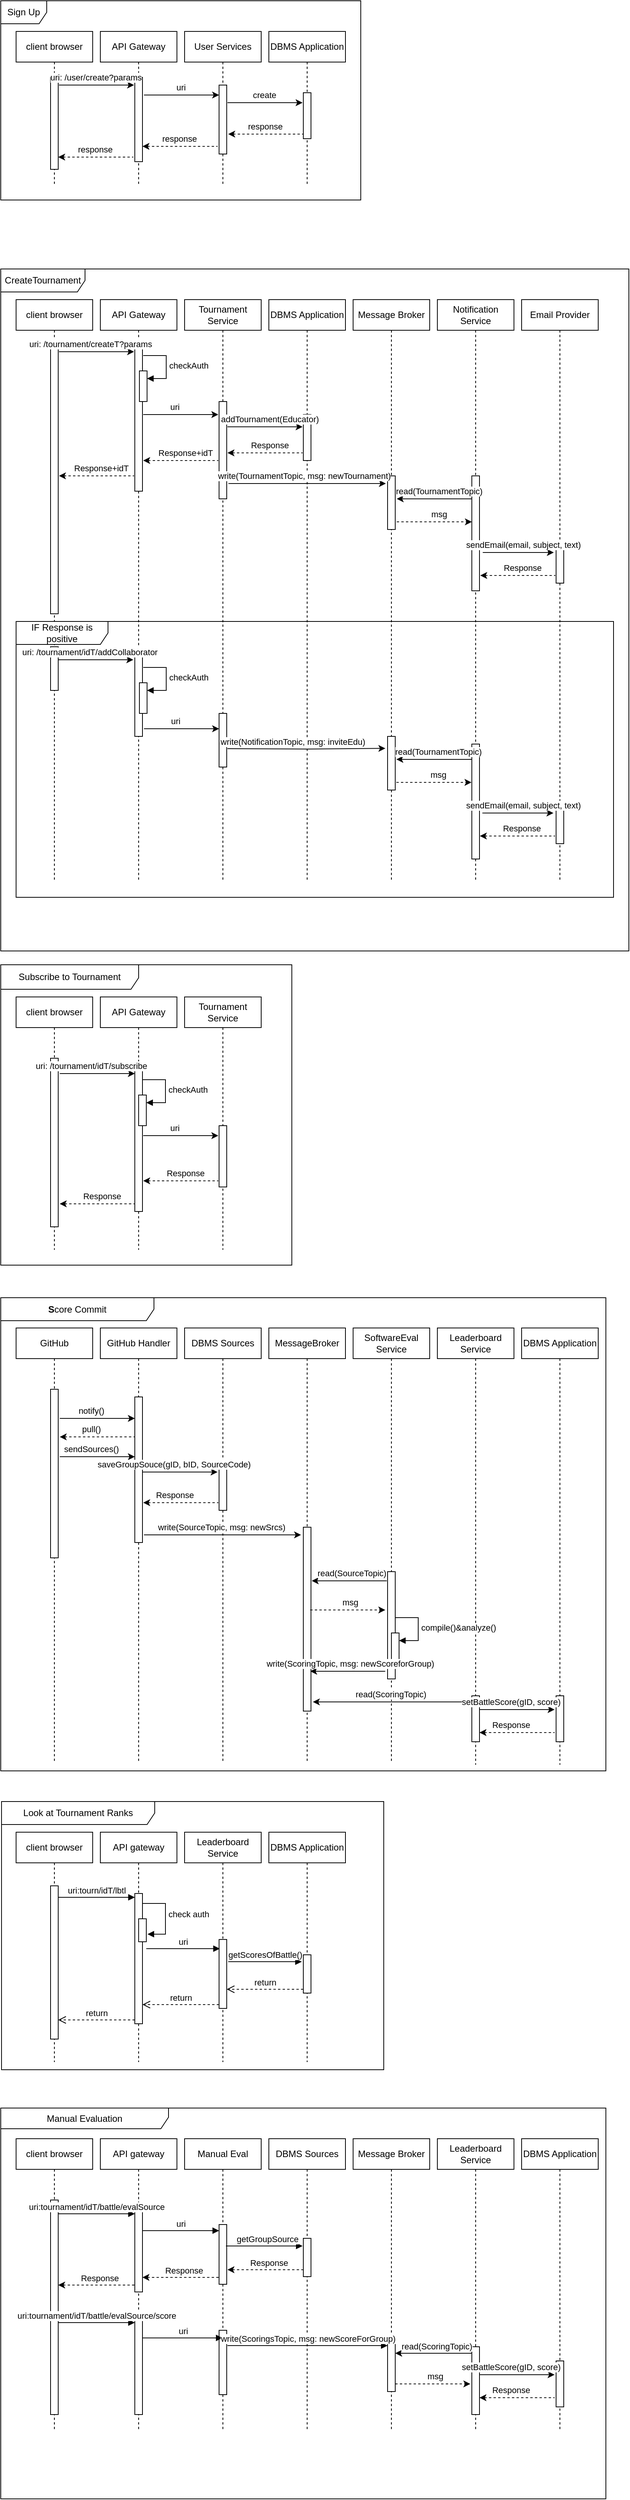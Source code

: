<mxfile version="22.1.15" type="device">
  <diagram name="Page-1" id="SsuF13_C3aySYE1LdbN4">
    <mxGraphModel dx="7170" dy="3975" grid="1" gridSize="10" guides="1" tooltips="1" connect="1" arrows="1" fold="1" page="1" pageScale="1" pageWidth="850" pageHeight="1100" math="0" shadow="0">
      <root>
        <mxCell id="0" />
        <mxCell id="1" parent="0" />
        <mxCell id="yxxKlvif9OGhSchaogqb-23" value="client browser" style="shape=umlLifeline;perimeter=lifelinePerimeter;whiteSpace=wrap;html=1;container=1;dropTarget=0;collapsible=0;recursiveResize=0;outlineConnect=0;portConstraint=eastwest;newEdgeStyle={&quot;curved&quot;:0,&quot;rounded&quot;:0};" parent="1" vertex="1">
          <mxGeometry x="30" y="100" width="100" height="200" as="geometry" />
        </mxCell>
        <mxCell id="yxxKlvif9OGhSchaogqb-38" value="" style="html=1;points=[[0,0,0,0,5],[0,0.5,0,0,0],[0,1,0,0,-5],[1,0,0,0,5],[1,0.5,0,0,0],[1,1,0,0,-5]];perimeter=orthogonalPerimeter;outlineConnect=0;targetShapes=umlLifeline;portConstraint=eastwest;newEdgeStyle={&quot;curved&quot;:0,&quot;rounded&quot;:0};" parent="yxxKlvif9OGhSchaogqb-23" vertex="1">
          <mxGeometry x="45" y="60" width="10" height="120" as="geometry" />
        </mxCell>
        <mxCell id="yxxKlvif9OGhSchaogqb-27" value="API Gateway" style="shape=umlLifeline;perimeter=lifelinePerimeter;whiteSpace=wrap;html=1;container=1;dropTarget=0;collapsible=0;recursiveResize=0;outlineConnect=0;portConstraint=eastwest;newEdgeStyle={&quot;curved&quot;:0,&quot;rounded&quot;:0};" parent="1" vertex="1">
          <mxGeometry x="140" y="100" width="100" height="200" as="geometry" />
        </mxCell>
        <mxCell id="yxxKlvif9OGhSchaogqb-42" value="" style="html=1;points=[[0,0,0,0,5],[0,0.5,0,0,0],[0,1,0,0,-5],[1,0,0,0,5],[1,0.5,0,0,0],[1,1,0,0,-5]];perimeter=orthogonalPerimeter;outlineConnect=0;targetShapes=umlLifeline;portConstraint=eastwest;newEdgeStyle={&quot;curved&quot;:0,&quot;rounded&quot;:0};" parent="yxxKlvif9OGhSchaogqb-27" vertex="1">
          <mxGeometry x="45" y="60" width="10" height="110" as="geometry" />
        </mxCell>
        <mxCell id="yxxKlvif9OGhSchaogqb-36" style="edgeStyle=orthogonalEdgeStyle;rounded=0;orthogonalLoop=1;jettySize=auto;html=1;curved=0;exitX=1;exitY=0;exitDx=0;exitDy=5;exitPerimeter=0;" parent="1" edge="1">
          <mxGeometry relative="1" as="geometry">
            <mxPoint x="86" y="170" as="sourcePoint" />
            <mxPoint x="184" y="170" as="targetPoint" />
          </mxGeometry>
        </mxCell>
        <mxCell id="yxxKlvif9OGhSchaogqb-37" value="uri: /user/create?params" style="edgeLabel;html=1;align=center;verticalAlign=middle;resizable=0;points=[];" parent="yxxKlvif9OGhSchaogqb-36" vertex="1" connectable="0">
          <mxGeometry x="-0.192" relative="1" as="geometry">
            <mxPoint x="8" y="-10" as="offset" />
          </mxGeometry>
        </mxCell>
        <mxCell id="yxxKlvif9OGhSchaogqb-43" value="User Services" style="shape=umlLifeline;perimeter=lifelinePerimeter;whiteSpace=wrap;html=1;container=1;dropTarget=0;collapsible=0;recursiveResize=0;outlineConnect=0;portConstraint=eastwest;newEdgeStyle={&quot;curved&quot;:0,&quot;rounded&quot;:0};" parent="1" vertex="1">
          <mxGeometry x="250" y="100" width="100" height="200" as="geometry" />
        </mxCell>
        <mxCell id="yxxKlvif9OGhSchaogqb-44" value="" style="html=1;points=[[0,0,0,0,5],[0,0.5,0,0,0],[0,1,0,0,-5],[1,0,0,0,5],[1,0.5,0,0,0],[1,1,0,0,-5]];perimeter=orthogonalPerimeter;outlineConnect=0;targetShapes=umlLifeline;portConstraint=eastwest;newEdgeStyle={&quot;curved&quot;:0,&quot;rounded&quot;:0};" parent="yxxKlvif9OGhSchaogqb-43" vertex="1">
          <mxGeometry x="45" y="70" width="10" height="90" as="geometry" />
        </mxCell>
        <mxCell id="yxxKlvif9OGhSchaogqb-45" style="edgeStyle=orthogonalEdgeStyle;rounded=0;orthogonalLoop=1;jettySize=auto;html=1;curved=0;exitX=1;exitY=0;exitDx=0;exitDy=5;exitPerimeter=0;" parent="1" edge="1">
          <mxGeometry relative="1" as="geometry">
            <mxPoint x="197" y="183" as="sourcePoint" />
            <mxPoint x="295" y="183" as="targetPoint" />
          </mxGeometry>
        </mxCell>
        <mxCell id="yxxKlvif9OGhSchaogqb-46" value="uri" style="edgeLabel;html=1;align=center;verticalAlign=middle;resizable=0;points=[];" parent="yxxKlvif9OGhSchaogqb-45" vertex="1" connectable="0">
          <mxGeometry x="-0.192" relative="1" as="geometry">
            <mxPoint x="8" y="-10" as="offset" />
          </mxGeometry>
        </mxCell>
        <mxCell id="yxxKlvif9OGhSchaogqb-47" value="DBMS Application" style="shape=umlLifeline;perimeter=lifelinePerimeter;whiteSpace=wrap;html=1;container=1;dropTarget=0;collapsible=0;recursiveResize=0;outlineConnect=0;portConstraint=eastwest;newEdgeStyle={&quot;curved&quot;:0,&quot;rounded&quot;:0};" parent="1" vertex="1">
          <mxGeometry x="360" y="100" width="100" height="200" as="geometry" />
        </mxCell>
        <mxCell id="yxxKlvif9OGhSchaogqb-48" value="" style="html=1;points=[[0,0,0,0,5],[0,0.5,0,0,0],[0,1,0,0,-5],[1,0,0,0,5],[1,0.5,0,0,0],[1,1,0,0,-5]];perimeter=orthogonalPerimeter;outlineConnect=0;targetShapes=umlLifeline;portConstraint=eastwest;newEdgeStyle={&quot;curved&quot;:0,&quot;rounded&quot;:0};" parent="yxxKlvif9OGhSchaogqb-47" vertex="1">
          <mxGeometry x="45" y="80" width="10" height="60" as="geometry" />
        </mxCell>
        <mxCell id="yxxKlvif9OGhSchaogqb-49" style="edgeStyle=orthogonalEdgeStyle;rounded=0;orthogonalLoop=1;jettySize=auto;html=1;curved=0;exitX=1;exitY=0;exitDx=0;exitDy=5;exitPerimeter=0;" parent="1" edge="1">
          <mxGeometry relative="1" as="geometry">
            <mxPoint x="306" y="193" as="sourcePoint" />
            <mxPoint x="404" y="193" as="targetPoint" />
          </mxGeometry>
        </mxCell>
        <mxCell id="yxxKlvif9OGhSchaogqb-50" value="create" style="edgeLabel;html=1;align=center;verticalAlign=middle;resizable=0;points=[];" parent="yxxKlvif9OGhSchaogqb-49" vertex="1" connectable="0">
          <mxGeometry x="-0.192" relative="1" as="geometry">
            <mxPoint x="8" y="-10" as="offset" />
          </mxGeometry>
        </mxCell>
        <mxCell id="yxxKlvif9OGhSchaogqb-51" style="edgeStyle=orthogonalEdgeStyle;rounded=0;orthogonalLoop=1;jettySize=auto;html=1;curved=0;exitX=1;exitY=0;exitDx=0;exitDy=5;exitPerimeter=0;endArrow=none;endFill=0;startArrow=classic;startFill=1;dashed=1;" parent="1" edge="1">
          <mxGeometry relative="1" as="geometry">
            <mxPoint x="307" y="234" as="sourcePoint" />
            <mxPoint x="405" y="234" as="targetPoint" />
          </mxGeometry>
        </mxCell>
        <mxCell id="yxxKlvif9OGhSchaogqb-52" value="response" style="edgeLabel;html=1;align=center;verticalAlign=middle;resizable=0;points=[];" parent="yxxKlvif9OGhSchaogqb-51" vertex="1" connectable="0">
          <mxGeometry x="-0.192" relative="1" as="geometry">
            <mxPoint x="8" y="-10" as="offset" />
          </mxGeometry>
        </mxCell>
        <mxCell id="yxxKlvif9OGhSchaogqb-53" style="edgeStyle=orthogonalEdgeStyle;rounded=0;orthogonalLoop=1;jettySize=auto;html=1;curved=0;exitX=1;exitY=0;exitDx=0;exitDy=5;exitPerimeter=0;endArrow=none;endFill=0;startArrow=classic;startFill=1;dashed=1;" parent="1" edge="1">
          <mxGeometry relative="1" as="geometry">
            <mxPoint x="195" y="250" as="sourcePoint" />
            <mxPoint x="293" y="250" as="targetPoint" />
          </mxGeometry>
        </mxCell>
        <mxCell id="yxxKlvif9OGhSchaogqb-54" value="response" style="edgeLabel;html=1;align=center;verticalAlign=middle;resizable=0;points=[];" parent="yxxKlvif9OGhSchaogqb-53" vertex="1" connectable="0">
          <mxGeometry x="-0.192" relative="1" as="geometry">
            <mxPoint x="8" y="-10" as="offset" />
          </mxGeometry>
        </mxCell>
        <mxCell id="yxxKlvif9OGhSchaogqb-55" style="edgeStyle=orthogonalEdgeStyle;rounded=0;orthogonalLoop=1;jettySize=auto;html=1;curved=0;exitX=1;exitY=0;exitDx=0;exitDy=5;exitPerimeter=0;endArrow=none;endFill=0;startArrow=classic;startFill=1;dashed=1;" parent="1" edge="1">
          <mxGeometry relative="1" as="geometry">
            <mxPoint x="85" y="264" as="sourcePoint" />
            <mxPoint x="183" y="264" as="targetPoint" />
          </mxGeometry>
        </mxCell>
        <mxCell id="yxxKlvif9OGhSchaogqb-56" value="response" style="edgeLabel;html=1;align=center;verticalAlign=middle;resizable=0;points=[];" parent="yxxKlvif9OGhSchaogqb-55" vertex="1" connectable="0">
          <mxGeometry x="-0.192" relative="1" as="geometry">
            <mxPoint x="8" y="-10" as="offset" />
          </mxGeometry>
        </mxCell>
        <mxCell id="yxxKlvif9OGhSchaogqb-60" value="Sign Up" style="shape=umlFrame;whiteSpace=wrap;html=1;pointerEvents=0;" parent="1" vertex="1">
          <mxGeometry x="10" y="60" width="470" height="260" as="geometry" />
        </mxCell>
        <mxCell id="yxxKlvif9OGhSchaogqb-61" value="client browser" style="shape=umlLifeline;perimeter=lifelinePerimeter;whiteSpace=wrap;html=1;container=1;dropTarget=0;collapsible=0;recursiveResize=0;outlineConnect=0;portConstraint=eastwest;newEdgeStyle={&quot;curved&quot;:0,&quot;rounded&quot;:0};" parent="1" vertex="1">
          <mxGeometry x="30" y="450" width="100" height="760" as="geometry" />
        </mxCell>
        <mxCell id="yxxKlvif9OGhSchaogqb-102" value="" style="html=1;points=[[0,0,0,0,5],[0,1,0,0,-5],[1,0,0,0,5],[1,1,0,0,-5]];perimeter=orthogonalPerimeter;outlineConnect=0;targetShapes=umlLifeline;portConstraint=eastwest;newEdgeStyle={&quot;curved&quot;:0,&quot;rounded&quot;:0};" parent="yxxKlvif9OGhSchaogqb-61" vertex="1">
          <mxGeometry x="45" y="60" width="10" height="350" as="geometry" />
        </mxCell>
        <mxCell id="yxxKlvif9OGhSchaogqb-141" value="" style="html=1;points=[[0,0,0,0,5],[0,1,0,0,-5],[1,0,0,0,5],[1,1,0,0,-5]];perimeter=orthogonalPerimeter;outlineConnect=0;targetShapes=umlLifeline;portConstraint=eastwest;newEdgeStyle={&quot;curved&quot;:0,&quot;rounded&quot;:0};" parent="yxxKlvif9OGhSchaogqb-61" vertex="1">
          <mxGeometry x="45" y="453" width="10" height="57" as="geometry" />
        </mxCell>
        <mxCell id="yxxKlvif9OGhSchaogqb-63" value="API Gateway" style="shape=umlLifeline;perimeter=lifelinePerimeter;whiteSpace=wrap;html=1;container=1;dropTarget=0;collapsible=0;recursiveResize=0;outlineConnect=0;portConstraint=eastwest;newEdgeStyle={&quot;curved&quot;:0,&quot;rounded&quot;:0};" parent="1" vertex="1">
          <mxGeometry x="140" y="450" width="100" height="760" as="geometry" />
        </mxCell>
        <mxCell id="yxxKlvif9OGhSchaogqb-104" value="" style="html=1;points=[[0,0,0,0,5],[0,1,0,0,-5],[1,0,0,0,5],[1,1,0,0,-5]];perimeter=orthogonalPerimeter;outlineConnect=0;targetShapes=umlLifeline;portConstraint=eastwest;newEdgeStyle={&quot;curved&quot;:0,&quot;rounded&quot;:0};" parent="yxxKlvif9OGhSchaogqb-63" vertex="1">
          <mxGeometry x="45" y="60" width="10" height="190" as="geometry" />
        </mxCell>
        <mxCell id="yxxKlvif9OGhSchaogqb-105" value="" style="html=1;points=[[0,0,0,0,5],[0,1,0,0,-5],[1,0,0,0,5],[1,1,0,0,-5]];perimeter=orthogonalPerimeter;outlineConnect=0;targetShapes=umlLifeline;portConstraint=eastwest;newEdgeStyle={&quot;curved&quot;:0,&quot;rounded&quot;:0};" parent="yxxKlvif9OGhSchaogqb-63" vertex="1">
          <mxGeometry x="51" y="93" width="10" height="40" as="geometry" />
        </mxCell>
        <mxCell id="yxxKlvif9OGhSchaogqb-106" value="checkAuth" style="html=1;align=left;spacingLeft=2;endArrow=block;rounded=0;edgeStyle=orthogonalEdgeStyle;curved=0;rounded=0;" parent="yxxKlvif9OGhSchaogqb-63" target="yxxKlvif9OGhSchaogqb-105" edge="1">
          <mxGeometry relative="1" as="geometry">
            <mxPoint x="56" y="73" as="sourcePoint" />
            <Array as="points">
              <mxPoint x="86" y="103" />
            </Array>
          </mxGeometry>
        </mxCell>
        <mxCell id="yxxKlvif9OGhSchaogqb-99" style="edgeStyle=orthogonalEdgeStyle;rounded=0;orthogonalLoop=1;jettySize=auto;html=1;curved=0;exitX=1;exitY=0;exitDx=0;exitDy=5;exitPerimeter=0;" parent="1" edge="1">
          <mxGeometry relative="1" as="geometry">
            <mxPoint x="86" y="518" as="sourcePoint" />
            <mxPoint x="184" y="518" as="targetPoint" />
          </mxGeometry>
        </mxCell>
        <mxCell id="yxxKlvif9OGhSchaogqb-100" value="uri: /tournament/createT?params" style="edgeLabel;html=1;align=center;verticalAlign=middle;resizable=0;points=[];" parent="yxxKlvif9OGhSchaogqb-99" vertex="1" connectable="0">
          <mxGeometry x="-0.192" relative="1" as="geometry">
            <mxPoint x="1" y="-10" as="offset" />
          </mxGeometry>
        </mxCell>
        <mxCell id="yxxKlvif9OGhSchaogqb-101" value="&lt;div&gt;Tournament&lt;/div&gt;&lt;div&gt;Service&lt;br&gt;&lt;/div&gt;" style="shape=umlLifeline;perimeter=lifelinePerimeter;whiteSpace=wrap;html=1;container=1;dropTarget=0;collapsible=0;recursiveResize=0;outlineConnect=0;portConstraint=eastwest;newEdgeStyle={&quot;curved&quot;:0,&quot;rounded&quot;:0};" parent="1" vertex="1">
          <mxGeometry x="250" y="450" width="100" height="760" as="geometry" />
        </mxCell>
        <mxCell id="yxxKlvif9OGhSchaogqb-109" value="" style="html=1;points=[[0,0,0,0,5],[0,1,0,0,-5],[1,0,0,0,5],[1,1,0,0,-5]];perimeter=orthogonalPerimeter;outlineConnect=0;targetShapes=umlLifeline;portConstraint=eastwest;newEdgeStyle={&quot;curved&quot;:0,&quot;rounded&quot;:0};" parent="yxxKlvif9OGhSchaogqb-101" vertex="1">
          <mxGeometry x="45" y="133" width="10" height="127" as="geometry" />
        </mxCell>
        <mxCell id="yxxKlvif9OGhSchaogqb-150" value="" style="html=1;points=[[0,0,0,0,5],[0,1,0,0,-5],[1,0,0,0,5],[1,1,0,0,-5]];perimeter=orthogonalPerimeter;outlineConnect=0;targetShapes=umlLifeline;portConstraint=eastwest;newEdgeStyle={&quot;curved&quot;:0,&quot;rounded&quot;:0};" parent="yxxKlvif9OGhSchaogqb-101" vertex="1">
          <mxGeometry x="45" y="540" width="10" height="70" as="geometry" />
        </mxCell>
        <mxCell id="yxxKlvif9OGhSchaogqb-107" style="edgeStyle=orthogonalEdgeStyle;rounded=0;orthogonalLoop=1;jettySize=auto;html=1;curved=0;exitX=1;exitY=0;exitDx=0;exitDy=5;exitPerimeter=0;" parent="1" edge="1">
          <mxGeometry relative="1" as="geometry">
            <mxPoint x="196" y="600" as="sourcePoint" />
            <mxPoint x="294" y="600" as="targetPoint" />
          </mxGeometry>
        </mxCell>
        <mxCell id="yxxKlvif9OGhSchaogqb-108" value="uri" style="edgeLabel;html=1;align=center;verticalAlign=middle;resizable=0;points=[];" parent="yxxKlvif9OGhSchaogqb-107" vertex="1" connectable="0">
          <mxGeometry x="-0.192" relative="1" as="geometry">
            <mxPoint x="1" y="-10" as="offset" />
          </mxGeometry>
        </mxCell>
        <mxCell id="yxxKlvif9OGhSchaogqb-110" value="DBMS Application" style="shape=umlLifeline;perimeter=lifelinePerimeter;whiteSpace=wrap;html=1;container=1;dropTarget=0;collapsible=0;recursiveResize=0;outlineConnect=0;portConstraint=eastwest;newEdgeStyle={&quot;curved&quot;:0,&quot;rounded&quot;:0};" parent="1" vertex="1">
          <mxGeometry x="360" y="450" width="100" height="760" as="geometry" />
        </mxCell>
        <mxCell id="yxxKlvif9OGhSchaogqb-111" value="" style="html=1;points=[[0,0,0,0,5],[0,1,0,0,-5],[1,0,0,0,5],[1,1,0,0,-5]];perimeter=orthogonalPerimeter;outlineConnect=0;targetShapes=umlLifeline;portConstraint=eastwest;newEdgeStyle={&quot;curved&quot;:0,&quot;rounded&quot;:0};" parent="yxxKlvif9OGhSchaogqb-110" vertex="1">
          <mxGeometry x="45" y="150" width="10" height="60" as="geometry" />
        </mxCell>
        <mxCell id="yxxKlvif9OGhSchaogqb-112" style="edgeStyle=orthogonalEdgeStyle;rounded=0;orthogonalLoop=1;jettySize=auto;html=1;curved=0;exitX=1;exitY=0;exitDx=0;exitDy=5;exitPerimeter=0;" parent="1" edge="1">
          <mxGeometry relative="1" as="geometry">
            <mxPoint x="306" y="616" as="sourcePoint" />
            <mxPoint x="404" y="616" as="targetPoint" />
          </mxGeometry>
        </mxCell>
        <mxCell id="yxxKlvif9OGhSchaogqb-113" value="addTournament(Educator)" style="edgeLabel;html=1;align=center;verticalAlign=middle;resizable=0;points=[];" parent="yxxKlvif9OGhSchaogqb-112" vertex="1" connectable="0">
          <mxGeometry x="-0.192" relative="1" as="geometry">
            <mxPoint x="15" y="-10" as="offset" />
          </mxGeometry>
        </mxCell>
        <mxCell id="yxxKlvif9OGhSchaogqb-114" value="Message Broker" style="shape=umlLifeline;perimeter=lifelinePerimeter;whiteSpace=wrap;html=1;container=1;dropTarget=0;collapsible=0;recursiveResize=0;outlineConnect=0;portConstraint=eastwest;newEdgeStyle={&quot;curved&quot;:0,&quot;rounded&quot;:0};" parent="1" vertex="1">
          <mxGeometry x="470" y="450" width="100" height="760" as="geometry" />
        </mxCell>
        <mxCell id="yxxKlvif9OGhSchaogqb-115" value="" style="html=1;points=[[0,0,0,0,5],[0,1,0,0,-5],[1,0,0,0,5],[1,1,0,0,-5]];perimeter=orthogonalPerimeter;outlineConnect=0;targetShapes=umlLifeline;portConstraint=eastwest;newEdgeStyle={&quot;curved&quot;:0,&quot;rounded&quot;:0};" parent="yxxKlvif9OGhSchaogqb-114" vertex="1">
          <mxGeometry x="45" y="230" width="10" height="70" as="geometry" />
        </mxCell>
        <mxCell id="yxxKlvif9OGhSchaogqb-116" style="edgeStyle=orthogonalEdgeStyle;rounded=0;orthogonalLoop=1;jettySize=auto;html=1;curved=0;exitX=1;exitY=0;exitDx=0;exitDy=5;exitPerimeter=0;" parent="1" edge="1">
          <mxGeometry relative="1" as="geometry">
            <mxPoint x="307.27" y="690" as="sourcePoint" />
            <mxPoint x="512.72" y="690" as="targetPoint" />
          </mxGeometry>
        </mxCell>
        <mxCell id="yxxKlvif9OGhSchaogqb-117" value="write(TournamentTopic, msg: newTournament)" style="edgeLabel;html=1;align=center;verticalAlign=middle;resizable=0;points=[];" parent="yxxKlvif9OGhSchaogqb-116" vertex="1" connectable="0">
          <mxGeometry x="-0.192" relative="1" as="geometry">
            <mxPoint x="15" y="-10" as="offset" />
          </mxGeometry>
        </mxCell>
        <mxCell id="yxxKlvif9OGhSchaogqb-118" value="Notification Service" style="shape=umlLifeline;perimeter=lifelinePerimeter;whiteSpace=wrap;html=1;container=1;dropTarget=0;collapsible=0;recursiveResize=0;outlineConnect=0;portConstraint=eastwest;newEdgeStyle={&quot;curved&quot;:0,&quot;rounded&quot;:0};" parent="1" vertex="1">
          <mxGeometry x="580" y="450" width="100" height="760" as="geometry" />
        </mxCell>
        <mxCell id="yxxKlvif9OGhSchaogqb-119" value="" style="html=1;points=[[0,0,0,0,5],[0,1,0,0,-5],[1,0,0,0,5],[1,1,0,0,-5]];perimeter=orthogonalPerimeter;outlineConnect=0;targetShapes=umlLifeline;portConstraint=eastwest;newEdgeStyle={&quot;curved&quot;:0,&quot;rounded&quot;:0};" parent="yxxKlvif9OGhSchaogqb-118" vertex="1">
          <mxGeometry x="45" y="230" width="10" height="150" as="geometry" />
        </mxCell>
        <mxCell id="yxxKlvif9OGhSchaogqb-120" style="edgeStyle=orthogonalEdgeStyle;rounded=0;orthogonalLoop=1;jettySize=auto;html=1;curved=0;exitX=1;exitY=0;exitDx=0;exitDy=5;exitPerimeter=0;endArrow=none;endFill=0;startArrow=classic;startFill=1;" parent="1" edge="1">
          <mxGeometry relative="1" as="geometry">
            <mxPoint x="527" y="710" as="sourcePoint" />
            <mxPoint x="625" y="710" as="targetPoint" />
          </mxGeometry>
        </mxCell>
        <mxCell id="yxxKlvif9OGhSchaogqb-121" value="read(TournamentTopic)" style="edgeLabel;html=1;align=center;verticalAlign=middle;resizable=0;points=[];" parent="yxxKlvif9OGhSchaogqb-120" vertex="1" connectable="0">
          <mxGeometry x="-0.192" relative="1" as="geometry">
            <mxPoint x="15" y="-10" as="offset" />
          </mxGeometry>
        </mxCell>
        <mxCell id="yxxKlvif9OGhSchaogqb-122" style="edgeStyle=orthogonalEdgeStyle;rounded=0;orthogonalLoop=1;jettySize=auto;html=1;curved=0;exitX=1;exitY=0;exitDx=0;exitDy=5;exitPerimeter=0;endArrow=classic;endFill=1;startArrow=none;startFill=0;dashed=1;" parent="1" edge="1">
          <mxGeometry relative="1" as="geometry">
            <mxPoint x="527" y="740" as="sourcePoint" />
            <mxPoint x="625" y="740" as="targetPoint" />
          </mxGeometry>
        </mxCell>
        <mxCell id="yxxKlvif9OGhSchaogqb-123" value="msg" style="edgeLabel;html=1;align=center;verticalAlign=middle;resizable=0;points=[];" parent="yxxKlvif9OGhSchaogqb-122" vertex="1" connectable="0">
          <mxGeometry x="-0.192" relative="1" as="geometry">
            <mxPoint x="15" y="-10" as="offset" />
          </mxGeometry>
        </mxCell>
        <mxCell id="yxxKlvif9OGhSchaogqb-124" style="edgeStyle=orthogonalEdgeStyle;rounded=0;orthogonalLoop=1;jettySize=auto;html=1;curved=0;exitX=1;exitY=0;exitDx=0;exitDy=5;exitPerimeter=0;dashed=1;startArrow=classic;startFill=1;endArrow=none;endFill=0;" parent="1" edge="1">
          <mxGeometry relative="1" as="geometry">
            <mxPoint x="306" y="650" as="sourcePoint" />
            <mxPoint x="404" y="650" as="targetPoint" />
          </mxGeometry>
        </mxCell>
        <mxCell id="yxxKlvif9OGhSchaogqb-125" value="Response" style="edgeLabel;html=1;align=center;verticalAlign=middle;resizable=0;points=[];" parent="yxxKlvif9OGhSchaogqb-124" vertex="1" connectable="0">
          <mxGeometry x="-0.192" relative="1" as="geometry">
            <mxPoint x="15" y="-10" as="offset" />
          </mxGeometry>
        </mxCell>
        <mxCell id="yxxKlvif9OGhSchaogqb-126" style="edgeStyle=orthogonalEdgeStyle;rounded=0;orthogonalLoop=1;jettySize=auto;html=1;curved=0;exitX=1;exitY=0;exitDx=0;exitDy=5;exitPerimeter=0;dashed=1;startArrow=classic;startFill=1;endArrow=none;endFill=0;" parent="1" edge="1">
          <mxGeometry relative="1" as="geometry">
            <mxPoint x="196" y="660" as="sourcePoint" />
            <mxPoint x="294" y="660" as="targetPoint" />
          </mxGeometry>
        </mxCell>
        <mxCell id="yxxKlvif9OGhSchaogqb-127" value="Response+idT" style="edgeLabel;html=1;align=center;verticalAlign=middle;resizable=0;points=[];" parent="yxxKlvif9OGhSchaogqb-126" vertex="1" connectable="0">
          <mxGeometry x="-0.192" relative="1" as="geometry">
            <mxPoint x="15" y="-10" as="offset" />
          </mxGeometry>
        </mxCell>
        <mxCell id="yxxKlvif9OGhSchaogqb-128" style="edgeStyle=orthogonalEdgeStyle;rounded=0;orthogonalLoop=1;jettySize=auto;html=1;curved=0;exitX=1;exitY=0;exitDx=0;exitDy=5;exitPerimeter=0;dashed=1;startArrow=classic;startFill=1;endArrow=none;endFill=0;" parent="1" edge="1">
          <mxGeometry relative="1" as="geometry">
            <mxPoint x="86" y="680" as="sourcePoint" />
            <mxPoint x="184" y="680" as="targetPoint" />
          </mxGeometry>
        </mxCell>
        <mxCell id="yxxKlvif9OGhSchaogqb-129" value="Response+idT" style="edgeLabel;html=1;align=center;verticalAlign=middle;resizable=0;points=[];" parent="yxxKlvif9OGhSchaogqb-128" vertex="1" connectable="0">
          <mxGeometry x="-0.192" relative="1" as="geometry">
            <mxPoint x="15" y="-10" as="offset" />
          </mxGeometry>
        </mxCell>
        <mxCell id="yxxKlvif9OGhSchaogqb-132" value="CreateTournament" style="shape=umlFrame;whiteSpace=wrap;html=1;pointerEvents=0;width=110;height=30;" parent="1" vertex="1">
          <mxGeometry x="10" y="410" width="820" height="890" as="geometry" />
        </mxCell>
        <mxCell id="yxxKlvif9OGhSchaogqb-133" value="Email Provider" style="shape=umlLifeline;perimeter=lifelinePerimeter;whiteSpace=wrap;html=1;container=1;dropTarget=0;collapsible=0;recursiveResize=0;outlineConnect=0;portConstraint=eastwest;newEdgeStyle={&quot;curved&quot;:0,&quot;rounded&quot;:0};" parent="1" vertex="1">
          <mxGeometry x="690" y="450" width="100" height="760" as="geometry" />
        </mxCell>
        <mxCell id="yxxKlvif9OGhSchaogqb-137" value="" style="html=1;points=[[0,0,0,0,5],[0,1,0,0,-5],[1,0,0,0,5],[1,1,0,0,-5]];perimeter=orthogonalPerimeter;outlineConnect=0;targetShapes=umlLifeline;portConstraint=eastwest;newEdgeStyle={&quot;curved&quot;:0,&quot;rounded&quot;:0};" parent="yxxKlvif9OGhSchaogqb-133" vertex="1">
          <mxGeometry x="45" y="320" width="10" height="50" as="geometry" />
        </mxCell>
        <mxCell id="yxxKlvif9OGhSchaogqb-135" style="edgeStyle=orthogonalEdgeStyle;rounded=0;orthogonalLoop=1;jettySize=auto;html=1;curved=0;exitX=1;exitY=0;exitDx=0;exitDy=5;exitPerimeter=0;" parent="1" edge="1">
          <mxGeometry relative="1" as="geometry">
            <mxPoint x="639.27" y="780" as="sourcePoint" />
            <mxPoint x="732" y="780" as="targetPoint" />
          </mxGeometry>
        </mxCell>
        <mxCell id="yxxKlvif9OGhSchaogqb-136" value="sendEmail(email, subject, text)" style="edgeLabel;html=1;align=center;verticalAlign=middle;resizable=0;points=[];" parent="yxxKlvif9OGhSchaogqb-135" vertex="1" connectable="0">
          <mxGeometry x="-0.192" relative="1" as="geometry">
            <mxPoint x="15" y="-10" as="offset" />
          </mxGeometry>
        </mxCell>
        <mxCell id="yxxKlvif9OGhSchaogqb-138" style="edgeStyle=orthogonalEdgeStyle;rounded=0;orthogonalLoop=1;jettySize=auto;html=1;curved=0;exitX=1;exitY=0;exitDx=0;exitDy=5;exitPerimeter=0;dashed=1;startArrow=classic;startFill=1;endArrow=none;endFill=0;" parent="1" edge="1">
          <mxGeometry relative="1" as="geometry">
            <mxPoint x="636" y="810" as="sourcePoint" />
            <mxPoint x="734" y="810" as="targetPoint" />
          </mxGeometry>
        </mxCell>
        <mxCell id="yxxKlvif9OGhSchaogqb-139" value="Response" style="edgeLabel;html=1;align=center;verticalAlign=middle;resizable=0;points=[];" parent="yxxKlvif9OGhSchaogqb-138" vertex="1" connectable="0">
          <mxGeometry x="-0.192" relative="1" as="geometry">
            <mxPoint x="15" y="-10" as="offset" />
          </mxGeometry>
        </mxCell>
        <mxCell id="yxxKlvif9OGhSchaogqb-140" value="IF Response is positive" style="shape=umlFrame;whiteSpace=wrap;html=1;pointerEvents=0;width=120;height=30;" parent="1" vertex="1">
          <mxGeometry x="30" y="870" width="780" height="360" as="geometry" />
        </mxCell>
        <mxCell id="yxxKlvif9OGhSchaogqb-147" value="" style="html=1;points=[[0,0,0,0,5],[0,1,0,0,-5],[1,0,0,0,5],[1,1,0,0,-5]];perimeter=orthogonalPerimeter;outlineConnect=0;targetShapes=umlLifeline;portConstraint=eastwest;newEdgeStyle={&quot;curved&quot;:0,&quot;rounded&quot;:0};" parent="1" vertex="1">
          <mxGeometry x="185" y="910" width="10" height="110" as="geometry" />
        </mxCell>
        <mxCell id="yxxKlvif9OGhSchaogqb-148" value="" style="html=1;points=[[0,0,0,0,5],[0,1,0,0,-5],[1,0,0,0,5],[1,1,0,0,-5]];perimeter=orthogonalPerimeter;outlineConnect=0;targetShapes=umlLifeline;portConstraint=eastwest;newEdgeStyle={&quot;curved&quot;:0,&quot;rounded&quot;:0};" parent="1" vertex="1">
          <mxGeometry x="191" y="950" width="10" height="40" as="geometry" />
        </mxCell>
        <mxCell id="yxxKlvif9OGhSchaogqb-149" value="checkAuth" style="html=1;align=left;spacingLeft=2;endArrow=block;rounded=0;edgeStyle=orthogonalEdgeStyle;curved=0;rounded=0;" parent="1" target="yxxKlvif9OGhSchaogqb-148" edge="1">
          <mxGeometry relative="1" as="geometry">
            <mxPoint x="196" y="930" as="sourcePoint" />
            <Array as="points">
              <mxPoint x="226" y="960" />
            </Array>
          </mxGeometry>
        </mxCell>
        <mxCell id="yxxKlvif9OGhSchaogqb-151" style="edgeStyle=orthogonalEdgeStyle;rounded=0;orthogonalLoop=1;jettySize=auto;html=1;curved=0;exitX=1;exitY=0;exitDx=0;exitDy=5;exitPerimeter=0;" parent="1" edge="1">
          <mxGeometry relative="1" as="geometry">
            <mxPoint x="197" y="1010" as="sourcePoint" />
            <mxPoint x="295" y="1010" as="targetPoint" />
          </mxGeometry>
        </mxCell>
        <mxCell id="yxxKlvif9OGhSchaogqb-152" value="uri" style="edgeLabel;html=1;align=center;verticalAlign=middle;resizable=0;points=[];" parent="yxxKlvif9OGhSchaogqb-151" vertex="1" connectable="0">
          <mxGeometry x="-0.192" relative="1" as="geometry">
            <mxPoint x="1" y="-10" as="offset" />
          </mxGeometry>
        </mxCell>
        <mxCell id="yxxKlvif9OGhSchaogqb-153" style="edgeStyle=orthogonalEdgeStyle;rounded=0;orthogonalLoop=1;jettySize=auto;html=1;curved=0;exitX=1;exitY=0;exitDx=0;exitDy=5;exitPerimeter=0;entryX=-0.295;entryY=0.223;entryDx=0;entryDy=0;entryPerimeter=0;" parent="1" target="yxxKlvif9OGhSchaogqb-155" edge="1">
          <mxGeometry relative="1" as="geometry">
            <mxPoint x="306" y="1036" as="sourcePoint" />
            <mxPoint x="404" y="1036" as="targetPoint" />
          </mxGeometry>
        </mxCell>
        <mxCell id="yxxKlvif9OGhSchaogqb-154" value="write(NotificationTopic, msg: inviteEdu)" style="edgeLabel;html=1;align=center;verticalAlign=middle;resizable=0;points=[];" parent="yxxKlvif9OGhSchaogqb-153" vertex="1" connectable="0">
          <mxGeometry x="-0.192" relative="1" as="geometry">
            <mxPoint x="1" y="-10" as="offset" />
          </mxGeometry>
        </mxCell>
        <mxCell id="yxxKlvif9OGhSchaogqb-155" value="" style="html=1;points=[[0,0,0,0,5],[0,1,0,0,-5],[1,0,0,0,5],[1,1,0,0,-5]];perimeter=orthogonalPerimeter;outlineConnect=0;targetShapes=umlLifeline;portConstraint=eastwest;newEdgeStyle={&quot;curved&quot;:0,&quot;rounded&quot;:0};" parent="1" vertex="1">
          <mxGeometry x="515" y="1020" width="10" height="70" as="geometry" />
        </mxCell>
        <mxCell id="yxxKlvif9OGhSchaogqb-162" style="edgeStyle=orthogonalEdgeStyle;rounded=0;orthogonalLoop=1;jettySize=auto;html=1;curved=0;exitX=1;exitY=0;exitDx=0;exitDy=5;exitPerimeter=0;endArrow=classic;endFill=1;startArrow=none;startFill=0;dashed=1;" parent="1" edge="1">
          <mxGeometry relative="1" as="geometry">
            <mxPoint x="526.5" y="1080" as="sourcePoint" />
            <mxPoint x="624.5" y="1080" as="targetPoint" />
          </mxGeometry>
        </mxCell>
        <mxCell id="yxxKlvif9OGhSchaogqb-163" value="msg" style="edgeLabel;html=1;align=center;verticalAlign=middle;resizable=0;points=[];" parent="yxxKlvif9OGhSchaogqb-162" vertex="1" connectable="0">
          <mxGeometry x="-0.192" relative="1" as="geometry">
            <mxPoint x="15" y="-10" as="offset" />
          </mxGeometry>
        </mxCell>
        <mxCell id="yxxKlvif9OGhSchaogqb-166" style="edgeStyle=orthogonalEdgeStyle;rounded=0;orthogonalLoop=1;jettySize=auto;html=1;curved=0;exitX=1;exitY=0;exitDx=0;exitDy=5;exitPerimeter=0;dashed=1;startArrow=classic;startFill=1;endArrow=none;endFill=0;" parent="1" edge="1">
          <mxGeometry relative="1" as="geometry">
            <mxPoint x="635.5" y="1150" as="sourcePoint" />
            <mxPoint x="733.5" y="1150" as="targetPoint" />
          </mxGeometry>
        </mxCell>
        <mxCell id="yxxKlvif9OGhSchaogqb-167" value="Response" style="edgeLabel;html=1;align=center;verticalAlign=middle;resizable=0;points=[];" parent="yxxKlvif9OGhSchaogqb-166" vertex="1" connectable="0">
          <mxGeometry x="-0.192" relative="1" as="geometry">
            <mxPoint x="15" y="-10" as="offset" />
          </mxGeometry>
        </mxCell>
        <mxCell id="yxxKlvif9OGhSchaogqb-168" value="" style="html=1;points=[[0,0,0,0,5],[0,1,0,0,-5],[1,0,0,0,5],[1,1,0,0,-5]];perimeter=orthogonalPerimeter;outlineConnect=0;targetShapes=umlLifeline;portConstraint=eastwest;newEdgeStyle={&quot;curved&quot;:0,&quot;rounded&quot;:0};" parent="1" vertex="1">
          <mxGeometry x="625" y="1030" width="10" height="150" as="geometry" />
        </mxCell>
        <mxCell id="yxxKlvif9OGhSchaogqb-169" value="" style="html=1;points=[[0,0,0,0,5],[0,1,0,0,-5],[1,0,0,0,5],[1,1,0,0,-5]];perimeter=orthogonalPerimeter;outlineConnect=0;targetShapes=umlLifeline;portConstraint=eastwest;newEdgeStyle={&quot;curved&quot;:0,&quot;rounded&quot;:0};" parent="1" vertex="1">
          <mxGeometry x="735" y="1110" width="10" height="50" as="geometry" />
        </mxCell>
        <mxCell id="yxxKlvif9OGhSchaogqb-164" style="edgeStyle=orthogonalEdgeStyle;rounded=0;orthogonalLoop=1;jettySize=auto;html=1;curved=0;exitX=1;exitY=0;exitDx=0;exitDy=5;exitPerimeter=0;" parent="1" edge="1">
          <mxGeometry relative="1" as="geometry">
            <mxPoint x="638.77" y="1120" as="sourcePoint" />
            <mxPoint x="731.5" y="1120" as="targetPoint" />
          </mxGeometry>
        </mxCell>
        <mxCell id="yxxKlvif9OGhSchaogqb-165" value="sendEmail(email, subject, text)" style="edgeLabel;html=1;align=center;verticalAlign=middle;resizable=0;points=[];" parent="yxxKlvif9OGhSchaogqb-164" vertex="1" connectable="0">
          <mxGeometry x="-0.192" relative="1" as="geometry">
            <mxPoint x="15" y="-10" as="offset" />
          </mxGeometry>
        </mxCell>
        <mxCell id="yxxKlvif9OGhSchaogqb-160" style="edgeStyle=orthogonalEdgeStyle;rounded=0;orthogonalLoop=1;jettySize=auto;html=1;curved=0;exitX=1;exitY=0;exitDx=0;exitDy=5;exitPerimeter=0;endArrow=none;endFill=0;startArrow=classic;startFill=1;" parent="1" edge="1">
          <mxGeometry relative="1" as="geometry">
            <mxPoint x="526.5" y="1050" as="sourcePoint" />
            <mxPoint x="624.5" y="1050" as="targetPoint" />
          </mxGeometry>
        </mxCell>
        <mxCell id="yxxKlvif9OGhSchaogqb-161" value="read(TournamentTopic)" style="edgeLabel;html=1;align=center;verticalAlign=middle;resizable=0;points=[];" parent="yxxKlvif9OGhSchaogqb-160" vertex="1" connectable="0">
          <mxGeometry x="-0.192" relative="1" as="geometry">
            <mxPoint x="15" y="-10" as="offset" />
          </mxGeometry>
        </mxCell>
        <mxCell id="yxxKlvif9OGhSchaogqb-142" style="edgeStyle=orthogonalEdgeStyle;rounded=0;orthogonalLoop=1;jettySize=auto;html=1;curved=0;exitX=1;exitY=0;exitDx=0;exitDy=5;exitPerimeter=0;" parent="1" edge="1">
          <mxGeometry relative="1" as="geometry">
            <mxPoint x="85" y="920" as="sourcePoint" />
            <mxPoint x="183" y="920" as="targetPoint" />
          </mxGeometry>
        </mxCell>
        <mxCell id="yxxKlvif9OGhSchaogqb-143" value="uri: /tournament/idT/addCollaborator" style="edgeLabel;html=1;align=center;verticalAlign=middle;resizable=0;points=[];" parent="yxxKlvif9OGhSchaogqb-142" vertex="1" connectable="0">
          <mxGeometry x="-0.192" relative="1" as="geometry">
            <mxPoint x="1" y="-10" as="offset" />
          </mxGeometry>
        </mxCell>
        <mxCell id="yxxKlvif9OGhSchaogqb-180" value="client browser" style="shape=umlLifeline;perimeter=lifelinePerimeter;whiteSpace=wrap;html=1;container=1;dropTarget=0;collapsible=0;recursiveResize=0;outlineConnect=0;portConstraint=eastwest;newEdgeStyle={&quot;curved&quot;:0,&quot;rounded&quot;:0};" parent="1" vertex="1">
          <mxGeometry x="30" y="1360" width="100" height="330" as="geometry" />
        </mxCell>
        <mxCell id="yxxKlvif9OGhSchaogqb-190" value="" style="html=1;points=[[0,0,0,0,5],[0,1,0,0,-5],[1,0,0,0,5],[1,1,0,0,-5]];perimeter=orthogonalPerimeter;outlineConnect=0;targetShapes=umlLifeline;portConstraint=eastwest;newEdgeStyle={&quot;curved&quot;:0,&quot;rounded&quot;:0};" parent="yxxKlvif9OGhSchaogqb-180" vertex="1">
          <mxGeometry x="45" y="80" width="10" height="220" as="geometry" />
        </mxCell>
        <mxCell id="yxxKlvif9OGhSchaogqb-183" value="API Gateway" style="shape=umlLifeline;perimeter=lifelinePerimeter;whiteSpace=wrap;html=1;container=1;dropTarget=0;collapsible=0;recursiveResize=0;outlineConnect=0;portConstraint=eastwest;newEdgeStyle={&quot;curved&quot;:0,&quot;rounded&quot;:0};" parent="1" vertex="1">
          <mxGeometry x="140" y="1360" width="100" height="330" as="geometry" />
        </mxCell>
        <mxCell id="yxxKlvif9OGhSchaogqb-193" value="" style="html=1;points=[[0,0,0,0,5],[0,1,0,0,-5],[1,0,0,0,5],[1,1,0,0,-5]];perimeter=orthogonalPerimeter;outlineConnect=0;targetShapes=umlLifeline;portConstraint=eastwest;newEdgeStyle={&quot;curved&quot;:0,&quot;rounded&quot;:0};" parent="yxxKlvif9OGhSchaogqb-183" vertex="1">
          <mxGeometry x="45" y="90" width="10" height="190" as="geometry" />
        </mxCell>
        <mxCell id="yxxKlvif9OGhSchaogqb-187" value="&lt;div&gt;Tournament&lt;/div&gt;&lt;div&gt;Service&lt;br&gt;&lt;/div&gt;" style="shape=umlLifeline;perimeter=lifelinePerimeter;whiteSpace=wrap;html=1;container=1;dropTarget=0;collapsible=0;recursiveResize=0;outlineConnect=0;portConstraint=eastwest;newEdgeStyle={&quot;curved&quot;:0,&quot;rounded&quot;:0};" parent="1" vertex="1">
          <mxGeometry x="250" y="1360" width="100" height="330" as="geometry" />
        </mxCell>
        <mxCell id="yxxKlvif9OGhSchaogqb-200" value="" style="html=1;points=[[0,0,0,0,5],[0,1,0,0,-5],[1,0,0,0,5],[1,1,0,0,-5]];perimeter=orthogonalPerimeter;outlineConnect=0;targetShapes=umlLifeline;portConstraint=eastwest;newEdgeStyle={&quot;curved&quot;:0,&quot;rounded&quot;:0};" parent="yxxKlvif9OGhSchaogqb-187" vertex="1">
          <mxGeometry x="45" y="168" width="10" height="80" as="geometry" />
        </mxCell>
        <mxCell id="yxxKlvif9OGhSchaogqb-191" style="edgeStyle=orthogonalEdgeStyle;rounded=0;orthogonalLoop=1;jettySize=auto;html=1;curved=0;exitX=1;exitY=0;exitDx=0;exitDy=5;exitPerimeter=0;" parent="1" edge="1">
          <mxGeometry relative="1" as="geometry">
            <mxPoint x="87" y="1460" as="sourcePoint" />
            <mxPoint x="185" y="1460" as="targetPoint" />
          </mxGeometry>
        </mxCell>
        <mxCell id="yxxKlvif9OGhSchaogqb-192" value="uri: /tournament/idT/subscribe" style="edgeLabel;html=1;align=center;verticalAlign=middle;resizable=0;points=[];" parent="yxxKlvif9OGhSchaogqb-191" vertex="1" connectable="0">
          <mxGeometry x="-0.192" relative="1" as="geometry">
            <mxPoint x="1" y="-10" as="offset" />
          </mxGeometry>
        </mxCell>
        <mxCell id="yxxKlvif9OGhSchaogqb-194" style="edgeStyle=orthogonalEdgeStyle;rounded=0;orthogonalLoop=1;jettySize=auto;html=1;curved=0;exitX=1;exitY=0;exitDx=0;exitDy=5;exitPerimeter=0;" parent="1" edge="1">
          <mxGeometry relative="1" as="geometry">
            <mxPoint x="196" y="1541" as="sourcePoint" />
            <mxPoint x="294" y="1541" as="targetPoint" />
          </mxGeometry>
        </mxCell>
        <mxCell id="yxxKlvif9OGhSchaogqb-195" value="uri" style="edgeLabel;html=1;align=center;verticalAlign=middle;resizable=0;points=[];" parent="yxxKlvif9OGhSchaogqb-194" vertex="1" connectable="0">
          <mxGeometry x="-0.192" relative="1" as="geometry">
            <mxPoint x="1" y="-10" as="offset" />
          </mxGeometry>
        </mxCell>
        <mxCell id="yxxKlvif9OGhSchaogqb-196" value="" style="html=1;points=[[0,0,0,0,5],[0,1,0,0,-5],[1,0,0,0,5],[1,1,0,0,-5]];perimeter=orthogonalPerimeter;outlineConnect=0;targetShapes=umlLifeline;portConstraint=eastwest;newEdgeStyle={&quot;curved&quot;:0,&quot;rounded&quot;:0};" parent="1" vertex="1">
          <mxGeometry x="190" y="1488" width="10" height="40" as="geometry" />
        </mxCell>
        <mxCell id="yxxKlvif9OGhSchaogqb-197" value="checkAuth" style="html=1;align=left;spacingLeft=2;endArrow=block;rounded=0;edgeStyle=orthogonalEdgeStyle;curved=0;rounded=0;" parent="1" target="yxxKlvif9OGhSchaogqb-196" edge="1">
          <mxGeometry relative="1" as="geometry">
            <mxPoint x="195" y="1468" as="sourcePoint" />
            <Array as="points">
              <mxPoint x="225" y="1498" />
            </Array>
          </mxGeometry>
        </mxCell>
        <mxCell id="yxxKlvif9OGhSchaogqb-201" style="edgeStyle=orthogonalEdgeStyle;rounded=0;orthogonalLoop=1;jettySize=auto;html=1;curved=0;exitX=1;exitY=0;exitDx=0;exitDy=5;exitPerimeter=0;dashed=1;startArrow=classic;startFill=1;endArrow=none;endFill=0;" parent="1" edge="1">
          <mxGeometry relative="1" as="geometry">
            <mxPoint x="196" y="1600" as="sourcePoint" />
            <mxPoint x="294" y="1600" as="targetPoint" />
          </mxGeometry>
        </mxCell>
        <mxCell id="yxxKlvif9OGhSchaogqb-202" value="Response" style="edgeLabel;html=1;align=center;verticalAlign=middle;resizable=0;points=[];" parent="yxxKlvif9OGhSchaogqb-201" vertex="1" connectable="0">
          <mxGeometry x="-0.192" relative="1" as="geometry">
            <mxPoint x="15" y="-10" as="offset" />
          </mxGeometry>
        </mxCell>
        <mxCell id="yxxKlvif9OGhSchaogqb-203" style="edgeStyle=orthogonalEdgeStyle;rounded=0;orthogonalLoop=1;jettySize=auto;html=1;curved=0;exitX=1;exitY=0;exitDx=0;exitDy=5;exitPerimeter=0;dashed=1;startArrow=classic;startFill=1;endArrow=none;endFill=0;" parent="1" edge="1">
          <mxGeometry relative="1" as="geometry">
            <mxPoint x="87" y="1630" as="sourcePoint" />
            <mxPoint x="185" y="1630" as="targetPoint" />
          </mxGeometry>
        </mxCell>
        <mxCell id="yxxKlvif9OGhSchaogqb-204" value="Response" style="edgeLabel;html=1;align=center;verticalAlign=middle;resizable=0;points=[];" parent="yxxKlvif9OGhSchaogqb-203" vertex="1" connectable="0">
          <mxGeometry x="-0.192" relative="1" as="geometry">
            <mxPoint x="15" y="-10" as="offset" />
          </mxGeometry>
        </mxCell>
        <mxCell id="yxxKlvif9OGhSchaogqb-205" value="Subscribe to Tournament" style="shape=umlFrame;whiteSpace=wrap;html=1;pointerEvents=0;width=180;height=32;" parent="1" vertex="1">
          <mxGeometry x="10" y="1318" width="380" height="392" as="geometry" />
        </mxCell>
        <mxCell id="yxxKlvif9OGhSchaogqb-222" value="GitHub" style="shape=umlLifeline;perimeter=lifelinePerimeter;whiteSpace=wrap;html=1;container=1;dropTarget=0;collapsible=0;recursiveResize=0;outlineConnect=0;portConstraint=eastwest;newEdgeStyle={&quot;curved&quot;:0,&quot;rounded&quot;:0};" parent="1" vertex="1">
          <mxGeometry x="30" y="1792" width="100" height="568" as="geometry" />
        </mxCell>
        <mxCell id="yxxKlvif9OGhSchaogqb-223" value="" style="html=1;points=[[0,0,0,0,5],[0,1,0,0,-5],[1,0,0,0,5],[1,1,0,0,-5]];perimeter=orthogonalPerimeter;outlineConnect=0;targetShapes=umlLifeline;portConstraint=eastwest;newEdgeStyle={&quot;curved&quot;:0,&quot;rounded&quot;:0};" parent="yxxKlvif9OGhSchaogqb-222" vertex="1">
          <mxGeometry x="45" y="80" width="10" height="220" as="geometry" />
        </mxCell>
        <mxCell id="yxxKlvif9OGhSchaogqb-224" value="GitHub Handler" style="shape=umlLifeline;perimeter=lifelinePerimeter;whiteSpace=wrap;html=1;container=1;dropTarget=0;collapsible=0;recursiveResize=0;outlineConnect=0;portConstraint=eastwest;newEdgeStyle={&quot;curved&quot;:0,&quot;rounded&quot;:0};" parent="1" vertex="1">
          <mxGeometry x="140" y="1792" width="100" height="568" as="geometry" />
        </mxCell>
        <mxCell id="yxxKlvif9OGhSchaogqb-225" value="" style="html=1;points=[[0,0,0,0,5],[0,1,0,0,-5],[1,0,0,0,5],[1,1,0,0,-5]];perimeter=orthogonalPerimeter;outlineConnect=0;targetShapes=umlLifeline;portConstraint=eastwest;newEdgeStyle={&quot;curved&quot;:0,&quot;rounded&quot;:0};" parent="yxxKlvif9OGhSchaogqb-224" vertex="1">
          <mxGeometry x="45" y="90" width="10" height="190" as="geometry" />
        </mxCell>
        <mxCell id="yxxKlvif9OGhSchaogqb-226" value="DBMS Sources" style="shape=umlLifeline;perimeter=lifelinePerimeter;whiteSpace=wrap;html=1;container=1;dropTarget=0;collapsible=0;recursiveResize=0;outlineConnect=0;portConstraint=eastwest;newEdgeStyle={&quot;curved&quot;:0,&quot;rounded&quot;:0};" parent="1" vertex="1">
          <mxGeometry x="250" y="1792" width="100" height="568" as="geometry" />
        </mxCell>
        <mxCell id="yxxKlvif9OGhSchaogqb-227" value="" style="html=1;points=[[0,0,0,0,5],[0,1,0,0,-5],[1,0,0,0,5],[1,1,0,0,-5]];perimeter=orthogonalPerimeter;outlineConnect=0;targetShapes=umlLifeline;portConstraint=eastwest;newEdgeStyle={&quot;curved&quot;:0,&quot;rounded&quot;:0};" parent="yxxKlvif9OGhSchaogqb-226" vertex="1">
          <mxGeometry x="45" y="180" width="10" height="58" as="geometry" />
        </mxCell>
        <mxCell id="yxxKlvif9OGhSchaogqb-228" value="MessageBroker" style="shape=umlLifeline;perimeter=lifelinePerimeter;whiteSpace=wrap;html=1;container=1;dropTarget=0;collapsible=0;recursiveResize=0;outlineConnect=0;portConstraint=eastwest;newEdgeStyle={&quot;curved&quot;:0,&quot;rounded&quot;:0};" parent="1" vertex="1">
          <mxGeometry x="360" y="1792" width="100" height="568" as="geometry" />
        </mxCell>
        <mxCell id="yxxKlvif9OGhSchaogqb-229" value="" style="html=1;points=[[0,0,0,0,5],[0,1,0,0,-5],[1,0,0,0,5],[1,1,0,0,-5]];perimeter=orthogonalPerimeter;outlineConnect=0;targetShapes=umlLifeline;portConstraint=eastwest;newEdgeStyle={&quot;curved&quot;:0,&quot;rounded&quot;:0};" parent="yxxKlvif9OGhSchaogqb-228" vertex="1">
          <mxGeometry x="45" y="260" width="10" height="240" as="geometry" />
        </mxCell>
        <mxCell id="yxxKlvif9OGhSchaogqb-230" value="SoftwareEval Service" style="shape=umlLifeline;perimeter=lifelinePerimeter;whiteSpace=wrap;html=1;container=1;dropTarget=0;collapsible=0;recursiveResize=0;outlineConnect=0;portConstraint=eastwest;newEdgeStyle={&quot;curved&quot;:0,&quot;rounded&quot;:0};" parent="1" vertex="1">
          <mxGeometry x="470" y="1792" width="100" height="568" as="geometry" />
        </mxCell>
        <mxCell id="yxxKlvif9OGhSchaogqb-235" style="edgeStyle=orthogonalEdgeStyle;rounded=0;orthogonalLoop=1;jettySize=auto;html=1;curved=0;exitX=1;exitY=0;exitDx=0;exitDy=5;exitPerimeter=0;" parent="1" edge="1">
          <mxGeometry relative="1" as="geometry">
            <mxPoint x="87" y="1910" as="sourcePoint" />
            <mxPoint x="185" y="1910" as="targetPoint" />
          </mxGeometry>
        </mxCell>
        <mxCell id="yxxKlvif9OGhSchaogqb-236" value="notify()" style="edgeLabel;html=1;align=center;verticalAlign=middle;resizable=0;points=[];" parent="yxxKlvif9OGhSchaogqb-235" vertex="1" connectable="0">
          <mxGeometry x="-0.192" relative="1" as="geometry">
            <mxPoint x="1" y="-10" as="offset" />
          </mxGeometry>
        </mxCell>
        <mxCell id="yxxKlvif9OGhSchaogqb-239" style="edgeStyle=orthogonalEdgeStyle;rounded=0;orthogonalLoop=1;jettySize=auto;html=1;curved=0;exitX=1;exitY=0;exitDx=0;exitDy=5;exitPerimeter=0;dashed=1;startArrow=classic;startFill=1;endArrow=none;endFill=0;" parent="1" edge="1">
          <mxGeometry relative="1" as="geometry">
            <mxPoint x="87" y="1934.14" as="sourcePoint" />
            <mxPoint x="185" y="1934.14" as="targetPoint" />
          </mxGeometry>
        </mxCell>
        <mxCell id="yxxKlvif9OGhSchaogqb-240" value="pull()" style="edgeLabel;html=1;align=center;verticalAlign=middle;resizable=0;points=[];" parent="yxxKlvif9OGhSchaogqb-239" vertex="1" connectable="0">
          <mxGeometry x="-0.192" relative="1" as="geometry">
            <mxPoint x="1" y="-10" as="offset" />
          </mxGeometry>
        </mxCell>
        <mxCell id="yxxKlvif9OGhSchaogqb-241" style="edgeStyle=orthogonalEdgeStyle;rounded=0;orthogonalLoop=1;jettySize=auto;html=1;curved=0;exitX=1;exitY=0;exitDx=0;exitDy=5;exitPerimeter=0;" parent="1" edge="1">
          <mxGeometry relative="1" as="geometry">
            <mxPoint x="87" y="1960" as="sourcePoint" />
            <mxPoint x="185" y="1960" as="targetPoint" />
          </mxGeometry>
        </mxCell>
        <mxCell id="yxxKlvif9OGhSchaogqb-242" value="sendSources()" style="edgeLabel;html=1;align=center;verticalAlign=middle;resizable=0;points=[];" parent="yxxKlvif9OGhSchaogqb-241" vertex="1" connectable="0">
          <mxGeometry x="-0.192" relative="1" as="geometry">
            <mxPoint x="1" y="-10" as="offset" />
          </mxGeometry>
        </mxCell>
        <mxCell id="yxxKlvif9OGhSchaogqb-244" style="edgeStyle=orthogonalEdgeStyle;rounded=0;orthogonalLoop=1;jettySize=auto;html=1;curved=0;exitX=1;exitY=0;exitDx=0;exitDy=5;exitPerimeter=0;" parent="1" edge="1">
          <mxGeometry relative="1" as="geometry">
            <mxPoint x="195" y="1980" as="sourcePoint" />
            <mxPoint x="293" y="1980" as="targetPoint" />
          </mxGeometry>
        </mxCell>
        <mxCell id="yxxKlvif9OGhSchaogqb-245" value="saveGroupSouce(gID, bID, SourceCode)" style="edgeLabel;html=1;align=center;verticalAlign=middle;resizable=0;points=[];" parent="yxxKlvif9OGhSchaogqb-244" vertex="1" connectable="0">
          <mxGeometry x="-0.192" relative="1" as="geometry">
            <mxPoint x="1" y="-10" as="offset" />
          </mxGeometry>
        </mxCell>
        <mxCell id="yxxKlvif9OGhSchaogqb-246" style="edgeStyle=orthogonalEdgeStyle;rounded=0;orthogonalLoop=1;jettySize=auto;html=1;curved=0;exitX=1;exitY=0;exitDx=0;exitDy=5;exitPerimeter=0;dashed=1;startArrow=classic;startFill=1;endArrow=none;endFill=0;" parent="1" edge="1">
          <mxGeometry relative="1" as="geometry">
            <mxPoint x="196" y="2020" as="sourcePoint" />
            <mxPoint x="294" y="2020" as="targetPoint" />
          </mxGeometry>
        </mxCell>
        <mxCell id="yxxKlvif9OGhSchaogqb-247" value="Response" style="edgeLabel;html=1;align=center;verticalAlign=middle;resizable=0;points=[];" parent="yxxKlvif9OGhSchaogqb-246" vertex="1" connectable="0">
          <mxGeometry x="-0.192" relative="1" as="geometry">
            <mxPoint x="1" y="-10" as="offset" />
          </mxGeometry>
        </mxCell>
        <mxCell id="yxxKlvif9OGhSchaogqb-231" value="" style="html=1;points=[[0,0,0,0,5],[0,1,0,0,-5],[1,0,0,0,5],[1,1,0,0,-5]];perimeter=orthogonalPerimeter;outlineConnect=0;targetShapes=umlLifeline;portConstraint=eastwest;newEdgeStyle={&quot;curved&quot;:0,&quot;rounded&quot;:0};" parent="1" vertex="1">
          <mxGeometry x="515" y="2110" width="10" height="140" as="geometry" />
        </mxCell>
        <mxCell id="yxxKlvif9OGhSchaogqb-250" style="edgeStyle=orthogonalEdgeStyle;rounded=0;orthogonalLoop=1;jettySize=auto;html=1;curved=0;exitX=1;exitY=0;exitDx=0;exitDy=5;exitPerimeter=0;" parent="1" edge="1">
          <mxGeometry relative="1" as="geometry">
            <mxPoint x="197" y="2062" as="sourcePoint" />
            <mxPoint x="402" y="2062" as="targetPoint" />
          </mxGeometry>
        </mxCell>
        <mxCell id="yxxKlvif9OGhSchaogqb-251" value="write(SourceTopic, msg: newSrcs)" style="edgeLabel;html=1;align=center;verticalAlign=middle;resizable=0;points=[];" parent="yxxKlvif9OGhSchaogqb-250" vertex="1" connectable="0">
          <mxGeometry x="-0.192" relative="1" as="geometry">
            <mxPoint x="18" y="-10" as="offset" />
          </mxGeometry>
        </mxCell>
        <mxCell id="yxxKlvif9OGhSchaogqb-252" style="edgeStyle=orthogonalEdgeStyle;rounded=0;orthogonalLoop=1;jettySize=auto;html=1;curved=0;exitX=1;exitY=0;exitDx=0;exitDy=5;exitPerimeter=0;startArrow=classic;startFill=1;endArrow=none;endFill=0;" parent="1" edge="1">
          <mxGeometry relative="1" as="geometry">
            <mxPoint x="416" y="2122" as="sourcePoint" />
            <mxPoint x="514" y="2122" as="targetPoint" />
          </mxGeometry>
        </mxCell>
        <mxCell id="yxxKlvif9OGhSchaogqb-253" value="read(SourceTopic)" style="edgeLabel;html=1;align=center;verticalAlign=middle;resizable=0;points=[];" parent="yxxKlvif9OGhSchaogqb-252" vertex="1" connectable="0">
          <mxGeometry x="-0.192" relative="1" as="geometry">
            <mxPoint x="12" y="-10" as="offset" />
          </mxGeometry>
        </mxCell>
        <mxCell id="yxxKlvif9OGhSchaogqb-254" style="edgeStyle=orthogonalEdgeStyle;rounded=0;orthogonalLoop=1;jettySize=auto;html=1;curved=0;exitX=1;exitY=0;exitDx=0;exitDy=5;exitPerimeter=0;dashed=1;startArrow=none;startFill=0;endArrow=classic;endFill=1;" parent="1" edge="1">
          <mxGeometry relative="1" as="geometry">
            <mxPoint x="414" y="2160" as="sourcePoint" />
            <mxPoint x="512" y="2160" as="targetPoint" />
          </mxGeometry>
        </mxCell>
        <mxCell id="yxxKlvif9OGhSchaogqb-255" value="msg" style="edgeLabel;html=1;align=center;verticalAlign=middle;resizable=0;points=[];" parent="yxxKlvif9OGhSchaogqb-254" vertex="1" connectable="0">
          <mxGeometry x="-0.192" relative="1" as="geometry">
            <mxPoint x="12" y="-10" as="offset" />
          </mxGeometry>
        </mxCell>
        <mxCell id="yxxKlvif9OGhSchaogqb-256" value="&lt;div&gt;Leaderboard&lt;/div&gt;&lt;div&gt;Service&lt;br&gt;&lt;/div&gt;" style="shape=umlLifeline;perimeter=lifelinePerimeter;whiteSpace=wrap;html=1;container=1;dropTarget=0;collapsible=0;recursiveResize=0;outlineConnect=0;portConstraint=eastwest;newEdgeStyle={&quot;curved&quot;:0,&quot;rounded&quot;:0};" parent="1" vertex="1">
          <mxGeometry x="580" y="1792" width="100" height="570" as="geometry" />
        </mxCell>
        <mxCell id="yxxKlvif9OGhSchaogqb-261" value="" style="html=1;points=[[0,0,0,0,5],[0,1,0,0,-5],[1,0,0,0,5],[1,1,0,0,-5]];perimeter=orthogonalPerimeter;outlineConnect=0;targetShapes=umlLifeline;portConstraint=eastwest;newEdgeStyle={&quot;curved&quot;:0,&quot;rounded&quot;:0};" parent="yxxKlvif9OGhSchaogqb-256" vertex="1">
          <mxGeometry x="45" y="480" width="10" height="60" as="geometry" />
        </mxCell>
        <mxCell id="yxxKlvif9OGhSchaogqb-257" value="" style="html=1;points=[[0,0,0,0,5],[0,1,0,0,-5],[1,0,0,0,5],[1,1,0,0,-5]];perimeter=orthogonalPerimeter;outlineConnect=0;targetShapes=umlLifeline;portConstraint=eastwest;newEdgeStyle={&quot;curved&quot;:0,&quot;rounded&quot;:0};" parent="1" vertex="1">
          <mxGeometry x="520" y="2190" width="10" height="40" as="geometry" />
        </mxCell>
        <mxCell id="yxxKlvif9OGhSchaogqb-258" value="compile()&amp;amp;analyze()" style="html=1;align=left;spacingLeft=2;endArrow=block;rounded=0;edgeStyle=orthogonalEdgeStyle;curved=0;rounded=0;" parent="1" target="yxxKlvif9OGhSchaogqb-257" edge="1">
          <mxGeometry relative="1" as="geometry">
            <mxPoint x="525" y="2170" as="sourcePoint" />
            <Array as="points">
              <mxPoint x="555" y="2200" />
            </Array>
          </mxGeometry>
        </mxCell>
        <mxCell id="yxxKlvif9OGhSchaogqb-259" style="edgeStyle=orthogonalEdgeStyle;rounded=0;orthogonalLoop=1;jettySize=auto;html=1;curved=0;exitX=1;exitY=0;exitDx=0;exitDy=5;exitPerimeter=0;startArrow=classic;startFill=1;endArrow=none;endFill=0;" parent="1" edge="1">
          <mxGeometry relative="1" as="geometry">
            <mxPoint x="414" y="2240" as="sourcePoint" />
            <mxPoint x="512" y="2240" as="targetPoint" />
          </mxGeometry>
        </mxCell>
        <mxCell id="yxxKlvif9OGhSchaogqb-260" value="write(ScoringTopic, msg: newScoreforGroup)" style="edgeLabel;html=1;align=center;verticalAlign=middle;resizable=0;points=[];" parent="yxxKlvif9OGhSchaogqb-259" vertex="1" connectable="0">
          <mxGeometry x="-0.192" relative="1" as="geometry">
            <mxPoint x="12" y="-10" as="offset" />
          </mxGeometry>
        </mxCell>
        <mxCell id="yxxKlvif9OGhSchaogqb-262" style="edgeStyle=orthogonalEdgeStyle;rounded=0;orthogonalLoop=1;jettySize=auto;html=1;curved=0;exitX=1;exitY=0;exitDx=0;exitDy=5;exitPerimeter=0;endArrow=none;endFill=0;startArrow=classic;startFill=1;" parent="1" edge="1">
          <mxGeometry relative="1" as="geometry">
            <mxPoint x="417.5" y="2280" as="sourcePoint" />
            <mxPoint x="622.5" y="2280" as="targetPoint" />
          </mxGeometry>
        </mxCell>
        <mxCell id="yxxKlvif9OGhSchaogqb-263" value="read(ScoringTopic)" style="edgeLabel;html=1;align=center;verticalAlign=middle;resizable=0;points=[];" parent="yxxKlvif9OGhSchaogqb-262" vertex="1" connectable="0">
          <mxGeometry x="-0.192" relative="1" as="geometry">
            <mxPoint x="18" y="-10" as="offset" />
          </mxGeometry>
        </mxCell>
        <mxCell id="yxxKlvif9OGhSchaogqb-266" value="&lt;b&gt;S&lt;/b&gt;core Commit" style="shape=umlFrame;whiteSpace=wrap;html=1;pointerEvents=0;width=200;height=30;" parent="1" vertex="1">
          <mxGeometry x="10" y="1752.5" width="790" height="617.5" as="geometry" />
        </mxCell>
        <mxCell id="pGpMaRgbsiMrkL-crF_X-1" value="DBMS Application" style="shape=umlLifeline;perimeter=lifelinePerimeter;whiteSpace=wrap;html=1;container=1;dropTarget=0;collapsible=0;recursiveResize=0;outlineConnect=0;portConstraint=eastwest;newEdgeStyle={&quot;curved&quot;:0,&quot;rounded&quot;:0};" vertex="1" parent="1">
          <mxGeometry x="690" y="1792" width="100" height="570" as="geometry" />
        </mxCell>
        <mxCell id="pGpMaRgbsiMrkL-crF_X-2" value="" style="html=1;points=[[0,0,0,0,5],[0,1,0,0,-5],[1,0,0,0,5],[1,1,0,0,-5]];perimeter=orthogonalPerimeter;outlineConnect=0;targetShapes=umlLifeline;portConstraint=eastwest;newEdgeStyle={&quot;curved&quot;:0,&quot;rounded&quot;:0};" vertex="1" parent="pGpMaRgbsiMrkL-crF_X-1">
          <mxGeometry x="45" y="480" width="10" height="60" as="geometry" />
        </mxCell>
        <mxCell id="pGpMaRgbsiMrkL-crF_X-3" style="edgeStyle=orthogonalEdgeStyle;rounded=0;orthogonalLoop=1;jettySize=auto;html=1;curved=0;exitX=1;exitY=0;exitDx=0;exitDy=5;exitPerimeter=0;" edge="1" parent="1">
          <mxGeometry relative="1" as="geometry">
            <mxPoint x="635" y="2290" as="sourcePoint" />
            <mxPoint x="733" y="2290" as="targetPoint" />
          </mxGeometry>
        </mxCell>
        <mxCell id="pGpMaRgbsiMrkL-crF_X-4" value="setBattleScore(gID, score)" style="edgeLabel;html=1;align=center;verticalAlign=middle;resizable=0;points=[];" vertex="1" connectable="0" parent="pGpMaRgbsiMrkL-crF_X-3">
          <mxGeometry x="-0.192" relative="1" as="geometry">
            <mxPoint x="1" y="-10" as="offset" />
          </mxGeometry>
        </mxCell>
        <mxCell id="pGpMaRgbsiMrkL-crF_X-5" style="edgeStyle=orthogonalEdgeStyle;rounded=0;orthogonalLoop=1;jettySize=auto;html=1;curved=0;exitX=1;exitY=0;exitDx=0;exitDy=5;exitPerimeter=0;dashed=1;startArrow=classic;startFill=1;endArrow=none;endFill=0;" edge="1" parent="1">
          <mxGeometry relative="1" as="geometry">
            <mxPoint x="635" y="2320" as="sourcePoint" />
            <mxPoint x="733" y="2320" as="targetPoint" />
          </mxGeometry>
        </mxCell>
        <mxCell id="pGpMaRgbsiMrkL-crF_X-6" value="Response" style="edgeLabel;html=1;align=center;verticalAlign=middle;resizable=0;points=[];" vertex="1" connectable="0" parent="pGpMaRgbsiMrkL-crF_X-5">
          <mxGeometry x="-0.192" relative="1" as="geometry">
            <mxPoint x="1" y="-10" as="offset" />
          </mxGeometry>
        </mxCell>
        <mxCell id="pGpMaRgbsiMrkL-crF_X-9" value="client browser" style="shape=umlLifeline;perimeter=lifelinePerimeter;whiteSpace=wrap;html=1;container=1;dropTarget=0;collapsible=0;recursiveResize=0;outlineConnect=0;portConstraint=eastwest;newEdgeStyle={&quot;curved&quot;:0,&quot;rounded&quot;:0};" vertex="1" parent="1">
          <mxGeometry x="30" y="2450" width="100" height="300" as="geometry" />
        </mxCell>
        <mxCell id="pGpMaRgbsiMrkL-crF_X-10" value="" style="html=1;points=[[0,0,0,0,5],[0,1,0,0,-5],[1,0,0,0,5],[1,1,0,0,-5]];perimeter=orthogonalPerimeter;outlineConnect=0;targetShapes=umlLifeline;portConstraint=eastwest;newEdgeStyle={&quot;curved&quot;:0,&quot;rounded&quot;:0};" vertex="1" parent="pGpMaRgbsiMrkL-crF_X-9">
          <mxGeometry x="45" y="70" width="10" height="200" as="geometry" />
        </mxCell>
        <mxCell id="pGpMaRgbsiMrkL-crF_X-11" value="API gateway" style="shape=umlLifeline;perimeter=lifelinePerimeter;whiteSpace=wrap;html=1;container=1;dropTarget=0;collapsible=0;recursiveResize=0;outlineConnect=0;portConstraint=eastwest;newEdgeStyle={&quot;curved&quot;:0,&quot;rounded&quot;:0};" vertex="1" parent="1">
          <mxGeometry x="140" y="2450" width="100" height="300" as="geometry" />
        </mxCell>
        <mxCell id="pGpMaRgbsiMrkL-crF_X-12" value="" style="html=1;points=[[0,0,0,0,5],[0,1,0,0,-5],[1,0,0,0,5],[1,1,0,0,-5]];perimeter=orthogonalPerimeter;outlineConnect=0;targetShapes=umlLifeline;portConstraint=eastwest;newEdgeStyle={&quot;curved&quot;:0,&quot;rounded&quot;:0};" vertex="1" parent="pGpMaRgbsiMrkL-crF_X-11">
          <mxGeometry x="45" y="80" width="10" height="170" as="geometry" />
        </mxCell>
        <mxCell id="pGpMaRgbsiMrkL-crF_X-13" value="&lt;div&gt;Leaderboard&lt;/div&gt;&lt;div&gt;Service&lt;br&gt;&lt;/div&gt;" style="shape=umlLifeline;perimeter=lifelinePerimeter;whiteSpace=wrap;html=1;container=1;dropTarget=0;collapsible=0;recursiveResize=0;outlineConnect=0;portConstraint=eastwest;newEdgeStyle={&quot;curved&quot;:0,&quot;rounded&quot;:0};" vertex="1" parent="1">
          <mxGeometry x="250" y="2450" width="100" height="300" as="geometry" />
        </mxCell>
        <mxCell id="pGpMaRgbsiMrkL-crF_X-14" value="" style="html=1;points=[[0,0,0,0,5],[0,1,0,0,-5],[1,0,0,0,5],[1,1,0,0,-5]];perimeter=orthogonalPerimeter;outlineConnect=0;targetShapes=umlLifeline;portConstraint=eastwest;newEdgeStyle={&quot;curved&quot;:0,&quot;rounded&quot;:0};" vertex="1" parent="pGpMaRgbsiMrkL-crF_X-13">
          <mxGeometry x="45" y="140" width="10" height="90" as="geometry" />
        </mxCell>
        <mxCell id="pGpMaRgbsiMrkL-crF_X-15" value="DBMS Application" style="shape=umlLifeline;perimeter=lifelinePerimeter;whiteSpace=wrap;html=1;container=1;dropTarget=0;collapsible=0;recursiveResize=0;outlineConnect=0;portConstraint=eastwest;newEdgeStyle={&quot;curved&quot;:0,&quot;rounded&quot;:0};" vertex="1" parent="1">
          <mxGeometry x="360" y="2450" width="100" height="300" as="geometry" />
        </mxCell>
        <mxCell id="pGpMaRgbsiMrkL-crF_X-16" value="" style="html=1;points=[[0,0,0,0,5],[0,1,0,0,-5],[1,0,0,0,5],[1,1,0,0,-5]];perimeter=orthogonalPerimeter;outlineConnect=0;targetShapes=umlLifeline;portConstraint=eastwest;newEdgeStyle={&quot;curved&quot;:0,&quot;rounded&quot;:0};" vertex="1" parent="pGpMaRgbsiMrkL-crF_X-15">
          <mxGeometry x="45" y="160" width="10" height="50" as="geometry" />
        </mxCell>
        <mxCell id="pGpMaRgbsiMrkL-crF_X-17" value="return" style="html=1;verticalAlign=bottom;endArrow=open;dashed=1;endSize=8;curved=0;rounded=0;exitX=0;exitY=1;exitDx=0;exitDy=-5;exitPerimeter=0;" edge="1" parent="1" source="pGpMaRgbsiMrkL-crF_X-12" target="pGpMaRgbsiMrkL-crF_X-10">
          <mxGeometry relative="1" as="geometry">
            <mxPoint x="120" y="2595" as="targetPoint" />
          </mxGeometry>
        </mxCell>
        <mxCell id="pGpMaRgbsiMrkL-crF_X-18" value="uri:tourn/idT/lbtl" style="html=1;verticalAlign=bottom;endArrow=block;curved=0;rounded=0;entryX=0;entryY=0;entryDx=0;entryDy=5;" edge="1" parent="1" source="pGpMaRgbsiMrkL-crF_X-10" target="pGpMaRgbsiMrkL-crF_X-12">
          <mxGeometry relative="1" as="geometry">
            <mxPoint x="120" y="2525" as="sourcePoint" />
            <mxPoint as="offset" />
          </mxGeometry>
        </mxCell>
        <mxCell id="pGpMaRgbsiMrkL-crF_X-19" value="uri" style="html=1;verticalAlign=bottom;endArrow=block;curved=0;rounded=0;" edge="1" parent="1">
          <mxGeometry relative="1" as="geometry">
            <mxPoint x="200" y="2602" as="sourcePoint" />
            <Array as="points">
              <mxPoint x="241" y="2602" />
            </Array>
            <mxPoint x="296" y="2602" as="targetPoint" />
          </mxGeometry>
        </mxCell>
        <mxCell id="pGpMaRgbsiMrkL-crF_X-20" value="return" style="html=1;verticalAlign=bottom;endArrow=open;dashed=1;endSize=8;curved=0;rounded=0;exitX=0;exitY=1;exitDx=0;exitDy=-5;" edge="1" parent="1" source="pGpMaRgbsiMrkL-crF_X-14" target="pGpMaRgbsiMrkL-crF_X-12">
          <mxGeometry relative="1" as="geometry">
            <mxPoint x="245" y="2595" as="targetPoint" />
          </mxGeometry>
        </mxCell>
        <mxCell id="pGpMaRgbsiMrkL-crF_X-21" value="return" style="html=1;verticalAlign=bottom;endArrow=open;dashed=1;endSize=8;curved=0;rounded=0;exitX=0;exitY=1;exitDx=0;exitDy=-5;" edge="1" parent="1" source="pGpMaRgbsiMrkL-crF_X-16" target="pGpMaRgbsiMrkL-crF_X-14">
          <mxGeometry relative="1" as="geometry">
            <mxPoint x="365" y="2605" as="targetPoint" />
          </mxGeometry>
        </mxCell>
        <mxCell id="pGpMaRgbsiMrkL-crF_X-22" value="getScoresOfBattle()" style="html=1;verticalAlign=bottom;endArrow=block;curved=0;rounded=0;entryX=0;entryY=0;entryDx=0;entryDy=5;" edge="1" parent="1">
          <mxGeometry relative="1" as="geometry">
            <mxPoint x="307" y="2619" as="sourcePoint" />
            <mxPoint x="403" y="2619" as="targetPoint" />
          </mxGeometry>
        </mxCell>
        <mxCell id="pGpMaRgbsiMrkL-crF_X-23" value="" style="html=1;points=[];perimeter=orthogonalPerimeter;" vertex="1" parent="1">
          <mxGeometry x="190" y="2563" width="10" height="30" as="geometry" />
        </mxCell>
        <mxCell id="pGpMaRgbsiMrkL-crF_X-24" value="check auth" style="edgeStyle=orthogonalEdgeStyle;html=1;align=left;spacingLeft=2;endArrow=block;rounded=0;entryX=1.162;entryY=0.671;entryDx=0;entryDy=0;entryPerimeter=0;" edge="1" parent="1" target="pGpMaRgbsiMrkL-crF_X-23">
          <mxGeometry relative="1" as="geometry">
            <mxPoint x="200" y="2543" as="sourcePoint" />
            <Array as="points">
              <mxPoint x="195" y="2543" />
              <mxPoint x="225" y="2543" />
              <mxPoint x="225" y="2583" />
              <mxPoint x="202" y="2583" />
            </Array>
          </mxGeometry>
        </mxCell>
        <mxCell id="pGpMaRgbsiMrkL-crF_X-26" value="Look at Tournament Ranks" style="shape=umlFrame;whiteSpace=wrap;html=1;pointerEvents=0;width=200;height=30;" vertex="1" parent="1">
          <mxGeometry x="11" y="2410" width="499" height="350" as="geometry" />
        </mxCell>
        <mxCell id="pGpMaRgbsiMrkL-crF_X-50" value="client browser" style="shape=umlLifeline;perimeter=lifelinePerimeter;whiteSpace=wrap;html=1;container=1;dropTarget=0;collapsible=0;recursiveResize=0;outlineConnect=0;portConstraint=eastwest;newEdgeStyle={&quot;curved&quot;:0,&quot;rounded&quot;:0};" vertex="1" parent="1">
          <mxGeometry x="30" y="2850" width="100" height="380" as="geometry" />
        </mxCell>
        <mxCell id="pGpMaRgbsiMrkL-crF_X-57" value="" style="html=1;points=[[0,0,0,0,5],[0,1,0,0,-5],[1,0,0,0,5],[1,1,0,0,-5]];perimeter=orthogonalPerimeter;outlineConnect=0;targetShapes=umlLifeline;portConstraint=eastwest;newEdgeStyle={&quot;curved&quot;:0,&quot;rounded&quot;:0};" vertex="1" parent="pGpMaRgbsiMrkL-crF_X-50">
          <mxGeometry x="45" y="80" width="10" height="280" as="geometry" />
        </mxCell>
        <mxCell id="pGpMaRgbsiMrkL-crF_X-52" value="API gateway" style="shape=umlLifeline;perimeter=lifelinePerimeter;whiteSpace=wrap;html=1;container=1;dropTarget=0;collapsible=0;recursiveResize=0;outlineConnect=0;portConstraint=eastwest;newEdgeStyle={&quot;curved&quot;:0,&quot;rounded&quot;:0};" vertex="1" parent="1">
          <mxGeometry x="140" y="2850" width="100" height="380" as="geometry" />
        </mxCell>
        <mxCell id="pGpMaRgbsiMrkL-crF_X-58" value="" style="html=1;points=[[0,0,0,0,5],[0,1,0,0,-5],[1,0,0,0,5],[1,1,0,0,-5]];perimeter=orthogonalPerimeter;outlineConnect=0;targetShapes=umlLifeline;portConstraint=eastwest;newEdgeStyle={&quot;curved&quot;:0,&quot;rounded&quot;:0};" vertex="1" parent="pGpMaRgbsiMrkL-crF_X-52">
          <mxGeometry x="45" y="90" width="10" height="110" as="geometry" />
        </mxCell>
        <mxCell id="pGpMaRgbsiMrkL-crF_X-73" value="" style="html=1;points=[[0,0,0,0,5],[0,1,0,0,-5],[1,0,0,0,5],[1,1,0,0,-5]];perimeter=orthogonalPerimeter;outlineConnect=0;targetShapes=umlLifeline;portConstraint=eastwest;newEdgeStyle={&quot;curved&quot;:0,&quot;rounded&quot;:0};" vertex="1" parent="pGpMaRgbsiMrkL-crF_X-52">
          <mxGeometry x="45" y="230" width="10" height="130" as="geometry" />
        </mxCell>
        <mxCell id="pGpMaRgbsiMrkL-crF_X-54" value="DBMS Sources" style="shape=umlLifeline;perimeter=lifelinePerimeter;whiteSpace=wrap;html=1;container=1;dropTarget=0;collapsible=0;recursiveResize=0;outlineConnect=0;portConstraint=eastwest;newEdgeStyle={&quot;curved&quot;:0,&quot;rounded&quot;:0};" vertex="1" parent="1">
          <mxGeometry x="360" y="2850" width="100" height="380" as="geometry" />
        </mxCell>
        <mxCell id="pGpMaRgbsiMrkL-crF_X-65" value="" style="html=1;points=[[0,0,0,0,5],[0,1,0,0,-5],[1,0,0,0,5],[1,1,0,0,-5]];perimeter=orthogonalPerimeter;outlineConnect=0;targetShapes=umlLifeline;portConstraint=eastwest;newEdgeStyle={&quot;curved&quot;:0,&quot;rounded&quot;:0};" vertex="1" parent="pGpMaRgbsiMrkL-crF_X-54">
          <mxGeometry x="45" y="130" width="10" height="50" as="geometry" />
        </mxCell>
        <mxCell id="pGpMaRgbsiMrkL-crF_X-55" value="&lt;div&gt;Leaderboard&lt;/div&gt;&lt;div&gt;Service&lt;br&gt;&lt;/div&gt;" style="shape=umlLifeline;perimeter=lifelinePerimeter;whiteSpace=wrap;html=1;container=1;dropTarget=0;collapsible=0;recursiveResize=0;outlineConnect=0;portConstraint=eastwest;newEdgeStyle={&quot;curved&quot;:0,&quot;rounded&quot;:0};" vertex="1" parent="1">
          <mxGeometry x="580" y="2850" width="100" height="380" as="geometry" />
        </mxCell>
        <mxCell id="pGpMaRgbsiMrkL-crF_X-85" value="" style="html=1;points=[[0,0,0,0,5],[0,1,0,0,-5],[1,0,0,0,5],[1,1,0,0,-5]];perimeter=orthogonalPerimeter;outlineConnect=0;targetShapes=umlLifeline;portConstraint=eastwest;newEdgeStyle={&quot;curved&quot;:0,&quot;rounded&quot;:0};" vertex="1" parent="pGpMaRgbsiMrkL-crF_X-55">
          <mxGeometry x="45" y="271.5" width="10" height="88.5" as="geometry" />
        </mxCell>
        <mxCell id="pGpMaRgbsiMrkL-crF_X-56" value="DBMS Application" style="shape=umlLifeline;perimeter=lifelinePerimeter;whiteSpace=wrap;html=1;container=1;dropTarget=0;collapsible=0;recursiveResize=0;outlineConnect=0;portConstraint=eastwest;newEdgeStyle={&quot;curved&quot;:0,&quot;rounded&quot;:0};" vertex="1" parent="1">
          <mxGeometry x="690" y="2850" width="100" height="380" as="geometry" />
        </mxCell>
        <mxCell id="pGpMaRgbsiMrkL-crF_X-88" value="" style="html=1;points=[[0,0,0,0,5],[0,1,0,0,-5],[1,0,0,0,5],[1,1,0,0,-5]];perimeter=orthogonalPerimeter;outlineConnect=0;targetShapes=umlLifeline;portConstraint=eastwest;newEdgeStyle={&quot;curved&quot;:0,&quot;rounded&quot;:0};" vertex="1" parent="pGpMaRgbsiMrkL-crF_X-56">
          <mxGeometry x="45" y="290" width="10" height="60" as="geometry" />
        </mxCell>
        <mxCell id="pGpMaRgbsiMrkL-crF_X-89" style="edgeStyle=orthogonalEdgeStyle;rounded=0;orthogonalLoop=1;jettySize=auto;html=1;curved=0;exitX=1;exitY=0;exitDx=0;exitDy=5;exitPerimeter=0;" edge="1" parent="pGpMaRgbsiMrkL-crF_X-56">
          <mxGeometry relative="1" as="geometry">
            <mxPoint x="-55" y="308" as="sourcePoint" />
            <mxPoint x="43" y="308" as="targetPoint" />
          </mxGeometry>
        </mxCell>
        <mxCell id="pGpMaRgbsiMrkL-crF_X-90" value="setBattleScore(gID, score)" style="edgeLabel;html=1;align=center;verticalAlign=middle;resizable=0;points=[];" vertex="1" connectable="0" parent="pGpMaRgbsiMrkL-crF_X-89">
          <mxGeometry x="-0.192" relative="1" as="geometry">
            <mxPoint x="1" y="-10" as="offset" />
          </mxGeometry>
        </mxCell>
        <mxCell id="pGpMaRgbsiMrkL-crF_X-91" style="edgeStyle=orthogonalEdgeStyle;rounded=0;orthogonalLoop=1;jettySize=auto;html=1;curved=0;exitX=1;exitY=0;exitDx=0;exitDy=5;exitPerimeter=0;dashed=1;startArrow=classic;startFill=1;endArrow=none;endFill=0;" edge="1" parent="pGpMaRgbsiMrkL-crF_X-56">
          <mxGeometry relative="1" as="geometry">
            <mxPoint x="-55" y="338" as="sourcePoint" />
            <mxPoint x="43" y="338" as="targetPoint" />
          </mxGeometry>
        </mxCell>
        <mxCell id="pGpMaRgbsiMrkL-crF_X-92" value="Response" style="edgeLabel;html=1;align=center;verticalAlign=middle;resizable=0;points=[];" vertex="1" connectable="0" parent="pGpMaRgbsiMrkL-crF_X-91">
          <mxGeometry x="-0.192" relative="1" as="geometry">
            <mxPoint x="1" y="-10" as="offset" />
          </mxGeometry>
        </mxCell>
        <mxCell id="pGpMaRgbsiMrkL-crF_X-59" value="uri:tournament/idT/battle/evalSource" style="html=1;verticalAlign=bottom;endArrow=block;curved=0;rounded=0;entryX=0;entryY=0;entryDx=0;entryDy=5;" edge="1" parent="1">
          <mxGeometry relative="1" as="geometry">
            <mxPoint x="85" y="2948" as="sourcePoint" />
            <mxPoint as="offset" />
            <mxPoint x="185" y="2948" as="targetPoint" />
          </mxGeometry>
        </mxCell>
        <mxCell id="pGpMaRgbsiMrkL-crF_X-61" value="Manual Eval" style="shape=umlLifeline;perimeter=lifelinePerimeter;whiteSpace=wrap;html=1;container=1;dropTarget=0;collapsible=0;recursiveResize=0;outlineConnect=0;portConstraint=eastwest;newEdgeStyle={&quot;curved&quot;:0,&quot;rounded&quot;:0};" vertex="1" parent="1">
          <mxGeometry x="250" y="2850" width="100" height="380" as="geometry" />
        </mxCell>
        <mxCell id="pGpMaRgbsiMrkL-crF_X-62" value="" style="html=1;points=[[0,0,0,0,5],[0,1,0,0,-5],[1,0,0,0,5],[1,1,0,0,-5]];perimeter=orthogonalPerimeter;outlineConnect=0;targetShapes=umlLifeline;portConstraint=eastwest;newEdgeStyle={&quot;curved&quot;:0,&quot;rounded&quot;:0};" vertex="1" parent="pGpMaRgbsiMrkL-crF_X-61">
          <mxGeometry x="45" y="112" width="10" height="78" as="geometry" />
        </mxCell>
        <mxCell id="pGpMaRgbsiMrkL-crF_X-80" value="" style="html=1;points=[[0,0,0,0,5],[0,1,0,0,-5],[1,0,0,0,5],[1,1,0,0,-5]];perimeter=orthogonalPerimeter;outlineConnect=0;targetShapes=umlLifeline;portConstraint=eastwest;newEdgeStyle={&quot;curved&quot;:0,&quot;rounded&quot;:0};" vertex="1" parent="pGpMaRgbsiMrkL-crF_X-61">
          <mxGeometry x="45" y="250" width="10" height="84" as="geometry" />
        </mxCell>
        <mxCell id="pGpMaRgbsiMrkL-crF_X-60" value="uri" style="html=1;verticalAlign=bottom;endArrow=block;curved=0;rounded=0;entryX=0;entryY=0;entryDx=0;entryDy=5;" edge="1" parent="1">
          <mxGeometry relative="1" as="geometry">
            <mxPoint x="195" y="2970" as="sourcePoint" />
            <mxPoint as="offset" />
            <mxPoint x="295" y="2970" as="targetPoint" />
          </mxGeometry>
        </mxCell>
        <mxCell id="pGpMaRgbsiMrkL-crF_X-63" value="" style="html=1;verticalAlign=bottom;endArrow=block;curved=0;rounded=0;entryX=0;entryY=0;entryDx=0;entryDy=5;" edge="1" parent="1">
          <mxGeometry relative="1" as="geometry">
            <mxPoint x="304" y="2990" as="sourcePoint" />
            <mxPoint as="offset" />
            <mxPoint x="404" y="2990" as="targetPoint" />
          </mxGeometry>
        </mxCell>
        <mxCell id="pGpMaRgbsiMrkL-crF_X-64" value="getGroupSource" style="edgeLabel;html=1;align=center;verticalAlign=middle;resizable=0;points=[];" vertex="1" connectable="0" parent="pGpMaRgbsiMrkL-crF_X-63">
          <mxGeometry x="0.167" y="1" relative="1" as="geometry">
            <mxPoint x="-5" y="-8" as="offset" />
          </mxGeometry>
        </mxCell>
        <mxCell id="pGpMaRgbsiMrkL-crF_X-66" value="" style="html=1;verticalAlign=bottom;endArrow=none;curved=0;rounded=0;entryX=0;entryY=0;entryDx=0;entryDy=5;startArrow=classic;startFill=1;endFill=0;dashed=1;" edge="1" parent="1">
          <mxGeometry relative="1" as="geometry">
            <mxPoint x="306" y="3021" as="sourcePoint" />
            <mxPoint as="offset" />
            <mxPoint x="406" y="3021" as="targetPoint" />
          </mxGeometry>
        </mxCell>
        <mxCell id="pGpMaRgbsiMrkL-crF_X-67" value="Response" style="edgeLabel;html=1;align=center;verticalAlign=middle;resizable=0;points=[];" vertex="1" connectable="0" parent="pGpMaRgbsiMrkL-crF_X-66">
          <mxGeometry x="0.167" y="1" relative="1" as="geometry">
            <mxPoint x="-5" y="-8" as="offset" />
          </mxGeometry>
        </mxCell>
        <mxCell id="pGpMaRgbsiMrkL-crF_X-68" value="" style="html=1;verticalAlign=bottom;endArrow=none;curved=0;rounded=0;entryX=0;entryY=0;entryDx=0;entryDy=5;startArrow=classic;startFill=1;endFill=0;dashed=1;" edge="1" parent="1">
          <mxGeometry relative="1" as="geometry">
            <mxPoint x="195" y="3031" as="sourcePoint" />
            <mxPoint as="offset" />
            <mxPoint x="295" y="3031" as="targetPoint" />
          </mxGeometry>
        </mxCell>
        <mxCell id="pGpMaRgbsiMrkL-crF_X-69" value="Response" style="edgeLabel;html=1;align=center;verticalAlign=middle;resizable=0;points=[];" vertex="1" connectable="0" parent="pGpMaRgbsiMrkL-crF_X-68">
          <mxGeometry x="0.167" y="1" relative="1" as="geometry">
            <mxPoint x="-5" y="-8" as="offset" />
          </mxGeometry>
        </mxCell>
        <mxCell id="pGpMaRgbsiMrkL-crF_X-70" value="" style="html=1;verticalAlign=bottom;endArrow=none;curved=0;rounded=0;entryX=0;entryY=0;entryDx=0;entryDy=5;startArrow=classic;startFill=1;endFill=0;dashed=1;" edge="1" parent="1">
          <mxGeometry relative="1" as="geometry">
            <mxPoint x="85" y="3041" as="sourcePoint" />
            <mxPoint as="offset" />
            <mxPoint x="185" y="3041" as="targetPoint" />
          </mxGeometry>
        </mxCell>
        <mxCell id="pGpMaRgbsiMrkL-crF_X-71" value="Response" style="edgeLabel;html=1;align=center;verticalAlign=middle;resizable=0;points=[];" vertex="1" connectable="0" parent="pGpMaRgbsiMrkL-crF_X-70">
          <mxGeometry x="0.167" y="1" relative="1" as="geometry">
            <mxPoint x="-5" y="-8" as="offset" />
          </mxGeometry>
        </mxCell>
        <mxCell id="pGpMaRgbsiMrkL-crF_X-72" value="uri:tournament/idT/battle/evalSource/score" style="html=1;verticalAlign=bottom;endArrow=block;curved=0;rounded=0;entryX=0;entryY=0;entryDx=0;entryDy=5;" edge="1" parent="1">
          <mxGeometry relative="1" as="geometry">
            <mxPoint x="85" y="3090" as="sourcePoint" />
            <mxPoint as="offset" />
            <mxPoint x="185" y="3090" as="targetPoint" />
          </mxGeometry>
        </mxCell>
        <mxCell id="pGpMaRgbsiMrkL-crF_X-74" value="uri" style="html=1;verticalAlign=bottom;endArrow=block;curved=0;rounded=0;" edge="1" parent="1" target="pGpMaRgbsiMrkL-crF_X-61">
          <mxGeometry relative="1" as="geometry">
            <mxPoint x="195" y="3110" as="sourcePoint" />
            <mxPoint as="offset" />
            <mxPoint x="280" y="3110" as="targetPoint" />
          </mxGeometry>
        </mxCell>
        <mxCell id="pGpMaRgbsiMrkL-crF_X-79" value="Message Broker" style="shape=umlLifeline;perimeter=lifelinePerimeter;whiteSpace=wrap;html=1;container=1;dropTarget=0;collapsible=0;recursiveResize=0;outlineConnect=0;portConstraint=eastwest;newEdgeStyle={&quot;curved&quot;:0,&quot;rounded&quot;:0};" vertex="1" parent="1">
          <mxGeometry x="470" y="2850" width="100" height="380" as="geometry" />
        </mxCell>
        <mxCell id="pGpMaRgbsiMrkL-crF_X-81" value="" style="html=1;points=[[0,0,0,0,5],[0,1,0,0,-5],[1,0,0,0,5],[1,1,0,0,-5]];perimeter=orthogonalPerimeter;outlineConnect=0;targetShapes=umlLifeline;portConstraint=eastwest;newEdgeStyle={&quot;curved&quot;:0,&quot;rounded&quot;:0};" vertex="1" parent="pGpMaRgbsiMrkL-crF_X-79">
          <mxGeometry x="45" y="260.5" width="10" height="69.5" as="geometry" />
        </mxCell>
        <mxCell id="pGpMaRgbsiMrkL-crF_X-82" value="write(ScoringsTopic, msg: newScoreForGroup)" style="html=1;verticalAlign=bottom;endArrow=block;curved=0;rounded=0;" edge="1" parent="1" target="pGpMaRgbsiMrkL-crF_X-81">
          <mxGeometry relative="1" as="geometry">
            <mxPoint x="306" y="3120" as="sourcePoint" />
            <mxPoint as="offset" />
            <mxPoint x="410" y="3120" as="targetPoint" />
          </mxGeometry>
        </mxCell>
        <mxCell id="pGpMaRgbsiMrkL-crF_X-83" value="" style="html=1;verticalAlign=bottom;endArrow=none;curved=0;rounded=0;entryX=0;entryY=0;entryDx=0;entryDy=5;startArrow=classic;startFill=1;endFill=0;" edge="1" parent="1">
          <mxGeometry relative="1" as="geometry">
            <mxPoint x="525" y="3130" as="sourcePoint" />
            <mxPoint as="offset" />
            <mxPoint x="625" y="3130" as="targetPoint" />
          </mxGeometry>
        </mxCell>
        <mxCell id="pGpMaRgbsiMrkL-crF_X-84" value="read(ScoringTopic)" style="edgeLabel;html=1;align=center;verticalAlign=middle;resizable=0;points=[];" vertex="1" connectable="0" parent="pGpMaRgbsiMrkL-crF_X-83">
          <mxGeometry x="0.167" y="1" relative="1" as="geometry">
            <mxPoint x="-5" y="-8" as="offset" />
          </mxGeometry>
        </mxCell>
        <mxCell id="pGpMaRgbsiMrkL-crF_X-86" style="edgeStyle=orthogonalEdgeStyle;rounded=0;orthogonalLoop=1;jettySize=auto;html=1;curved=0;exitX=1;exitY=0;exitDx=0;exitDy=5;exitPerimeter=0;dashed=1;startArrow=none;startFill=0;endArrow=classic;endFill=1;" edge="1" parent="1">
          <mxGeometry relative="1" as="geometry">
            <mxPoint x="525" y="3170" as="sourcePoint" />
            <mxPoint x="623" y="3170" as="targetPoint" />
          </mxGeometry>
        </mxCell>
        <mxCell id="pGpMaRgbsiMrkL-crF_X-87" value="msg" style="edgeLabel;html=1;align=center;verticalAlign=middle;resizable=0;points=[];" vertex="1" connectable="0" parent="pGpMaRgbsiMrkL-crF_X-86">
          <mxGeometry x="-0.192" relative="1" as="geometry">
            <mxPoint x="12" y="-10" as="offset" />
          </mxGeometry>
        </mxCell>
        <mxCell id="pGpMaRgbsiMrkL-crF_X-93" value="Manual Evaluation" style="shape=umlFrame;whiteSpace=wrap;html=1;pointerEvents=0;width=219;height=27;" vertex="1" parent="1">
          <mxGeometry x="10" y="2810" width="790" height="510" as="geometry" />
        </mxCell>
      </root>
    </mxGraphModel>
  </diagram>
</mxfile>
